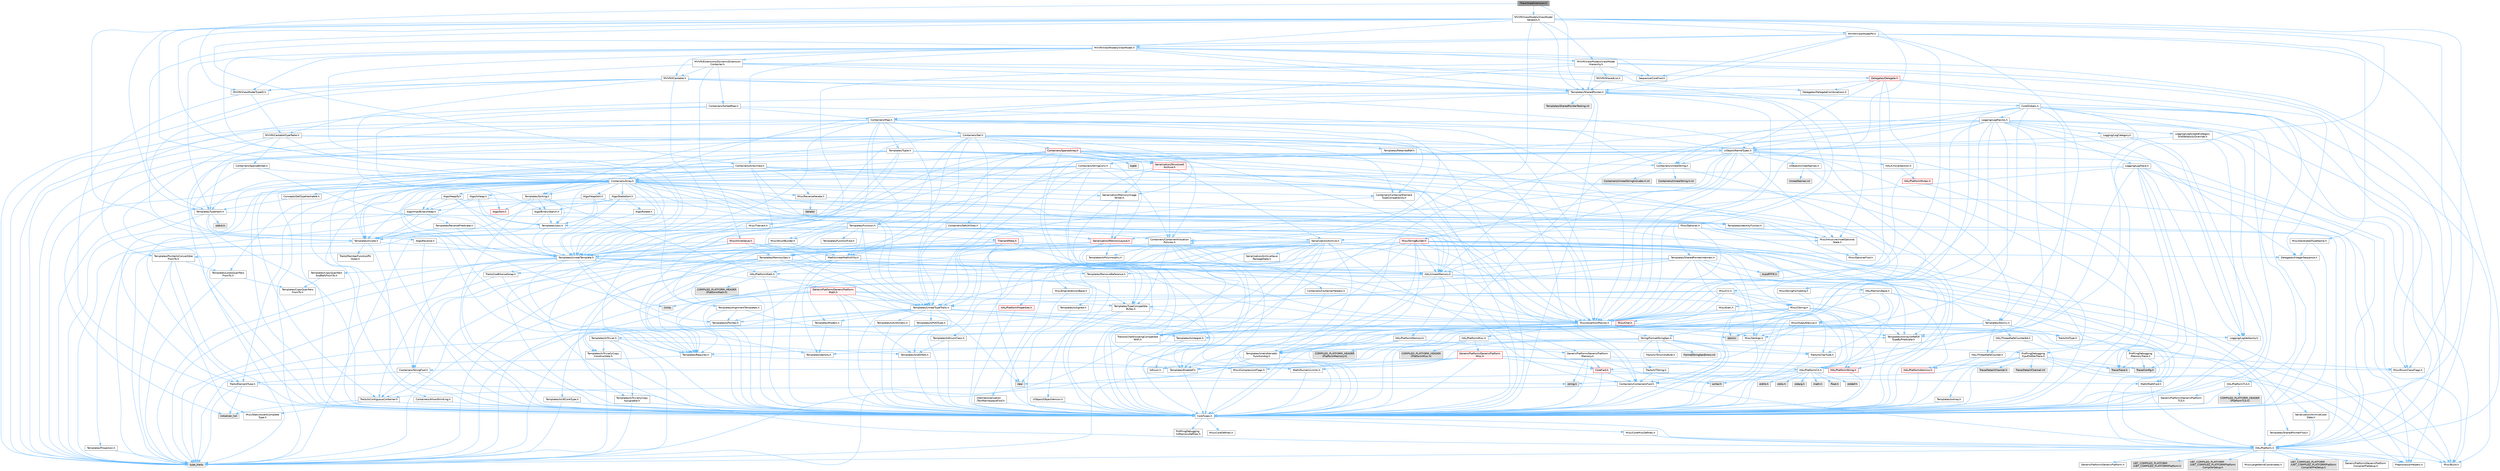 digraph "ITrackAreaExtension.h"
{
 // INTERACTIVE_SVG=YES
 // LATEX_PDF_SIZE
  bgcolor="transparent";
  edge [fontname=Helvetica,fontsize=10,labelfontname=Helvetica,labelfontsize=10];
  node [fontname=Helvetica,fontsize=10,shape=box,height=0.2,width=0.4];
  Node1 [id="Node000001",label="ITrackAreaExtension.h",height=0.2,width=0.4,color="gray40", fillcolor="grey60", style="filled", fontcolor="black",tooltip=" "];
  Node1 -> Node2 [id="edge1_Node000001_Node000002",color="steelblue1",style="solid",tooltip=" "];
  Node2 [id="Node000002",label="MVVM/ViewModelTypeID.h",height=0.2,width=0.4,color="grey40", fillcolor="white", style="filled",URL="$d7/d3e/ViewModelTypeID_8h.html",tooltip=" "];
  Node2 -> Node3 [id="edge2_Node000002_Node000003",color="steelblue1",style="solid",tooltip=" "];
  Node3 [id="Node000003",label="CoreTypes.h",height=0.2,width=0.4,color="grey40", fillcolor="white", style="filled",URL="$dc/dec/CoreTypes_8h.html",tooltip=" "];
  Node3 -> Node4 [id="edge3_Node000003_Node000004",color="steelblue1",style="solid",tooltip=" "];
  Node4 [id="Node000004",label="HAL/Platform.h",height=0.2,width=0.4,color="grey40", fillcolor="white", style="filled",URL="$d9/dd0/Platform_8h.html",tooltip=" "];
  Node4 -> Node5 [id="edge4_Node000004_Node000005",color="steelblue1",style="solid",tooltip=" "];
  Node5 [id="Node000005",label="Misc/Build.h",height=0.2,width=0.4,color="grey40", fillcolor="white", style="filled",URL="$d3/dbb/Build_8h.html",tooltip=" "];
  Node4 -> Node6 [id="edge5_Node000004_Node000006",color="steelblue1",style="solid",tooltip=" "];
  Node6 [id="Node000006",label="Misc/LargeWorldCoordinates.h",height=0.2,width=0.4,color="grey40", fillcolor="white", style="filled",URL="$d2/dcb/LargeWorldCoordinates_8h.html",tooltip=" "];
  Node4 -> Node7 [id="edge6_Node000004_Node000007",color="steelblue1",style="solid",tooltip=" "];
  Node7 [id="Node000007",label="type_traits",height=0.2,width=0.4,color="grey60", fillcolor="#E0E0E0", style="filled",tooltip=" "];
  Node4 -> Node8 [id="edge7_Node000004_Node000008",color="steelblue1",style="solid",tooltip=" "];
  Node8 [id="Node000008",label="PreprocessorHelpers.h",height=0.2,width=0.4,color="grey40", fillcolor="white", style="filled",URL="$db/ddb/PreprocessorHelpers_8h.html",tooltip=" "];
  Node4 -> Node9 [id="edge8_Node000004_Node000009",color="steelblue1",style="solid",tooltip=" "];
  Node9 [id="Node000009",label="UBT_COMPILED_PLATFORM\l/UBT_COMPILED_PLATFORMPlatform\lCompilerPreSetup.h",height=0.2,width=0.4,color="grey60", fillcolor="#E0E0E0", style="filled",tooltip=" "];
  Node4 -> Node10 [id="edge9_Node000004_Node000010",color="steelblue1",style="solid",tooltip=" "];
  Node10 [id="Node000010",label="GenericPlatform/GenericPlatform\lCompilerPreSetup.h",height=0.2,width=0.4,color="grey40", fillcolor="white", style="filled",URL="$d9/dc8/GenericPlatformCompilerPreSetup_8h.html",tooltip=" "];
  Node4 -> Node11 [id="edge10_Node000004_Node000011",color="steelblue1",style="solid",tooltip=" "];
  Node11 [id="Node000011",label="GenericPlatform/GenericPlatform.h",height=0.2,width=0.4,color="grey40", fillcolor="white", style="filled",URL="$d6/d84/GenericPlatform_8h.html",tooltip=" "];
  Node4 -> Node12 [id="edge11_Node000004_Node000012",color="steelblue1",style="solid",tooltip=" "];
  Node12 [id="Node000012",label="UBT_COMPILED_PLATFORM\l/UBT_COMPILED_PLATFORMPlatform.h",height=0.2,width=0.4,color="grey60", fillcolor="#E0E0E0", style="filled",tooltip=" "];
  Node4 -> Node13 [id="edge12_Node000004_Node000013",color="steelblue1",style="solid",tooltip=" "];
  Node13 [id="Node000013",label="UBT_COMPILED_PLATFORM\l/UBT_COMPILED_PLATFORMPlatform\lCompilerSetup.h",height=0.2,width=0.4,color="grey60", fillcolor="#E0E0E0", style="filled",tooltip=" "];
  Node3 -> Node14 [id="edge13_Node000003_Node000014",color="steelblue1",style="solid",tooltip=" "];
  Node14 [id="Node000014",label="ProfilingDebugging\l/UMemoryDefines.h",height=0.2,width=0.4,color="grey40", fillcolor="white", style="filled",URL="$d2/da2/UMemoryDefines_8h.html",tooltip=" "];
  Node3 -> Node15 [id="edge14_Node000003_Node000015",color="steelblue1",style="solid",tooltip=" "];
  Node15 [id="Node000015",label="Misc/CoreMiscDefines.h",height=0.2,width=0.4,color="grey40", fillcolor="white", style="filled",URL="$da/d38/CoreMiscDefines_8h.html",tooltip=" "];
  Node15 -> Node4 [id="edge15_Node000015_Node000004",color="steelblue1",style="solid",tooltip=" "];
  Node15 -> Node8 [id="edge16_Node000015_Node000008",color="steelblue1",style="solid",tooltip=" "];
  Node3 -> Node16 [id="edge17_Node000003_Node000016",color="steelblue1",style="solid",tooltip=" "];
  Node16 [id="Node000016",label="Misc/CoreDefines.h",height=0.2,width=0.4,color="grey40", fillcolor="white", style="filled",URL="$d3/dd2/CoreDefines_8h.html",tooltip=" "];
  Node2 -> Node17 [id="edge18_Node000002_Node000017",color="steelblue1",style="solid",tooltip=" "];
  Node17 [id="Node000017",label="MVVM/CastableTypeTable.h",height=0.2,width=0.4,color="grey40", fillcolor="white", style="filled",URL="$d4/dab/CastableTypeTable_8h.html",tooltip=" "];
  Node17 -> Node3 [id="edge19_Node000017_Node000003",color="steelblue1",style="solid",tooltip=" "];
  Node17 -> Node4 [id="edge20_Node000017_Node000004",color="steelblue1",style="solid",tooltip=" "];
  Node17 -> Node18 [id="edge21_Node000017_Node000018",color="steelblue1",style="solid",tooltip=" "];
  Node18 [id="Node000018",label="Templates/UnrealTemplate.h",height=0.2,width=0.4,color="grey40", fillcolor="white", style="filled",URL="$d4/d24/UnrealTemplate_8h.html",tooltip=" "];
  Node18 -> Node3 [id="edge22_Node000018_Node000003",color="steelblue1",style="solid",tooltip=" "];
  Node18 -> Node19 [id="edge23_Node000018_Node000019",color="steelblue1",style="solid",tooltip=" "];
  Node19 [id="Node000019",label="Templates/IsPointer.h",height=0.2,width=0.4,color="grey40", fillcolor="white", style="filled",URL="$d7/d05/IsPointer_8h.html",tooltip=" "];
  Node19 -> Node3 [id="edge24_Node000019_Node000003",color="steelblue1",style="solid",tooltip=" "];
  Node18 -> Node20 [id="edge25_Node000018_Node000020",color="steelblue1",style="solid",tooltip=" "];
  Node20 [id="Node000020",label="HAL/UnrealMemory.h",height=0.2,width=0.4,color="grey40", fillcolor="white", style="filled",URL="$d9/d96/UnrealMemory_8h.html",tooltip=" "];
  Node20 -> Node3 [id="edge26_Node000020_Node000003",color="steelblue1",style="solid",tooltip=" "];
  Node20 -> Node21 [id="edge27_Node000020_Node000021",color="steelblue1",style="solid",tooltip=" "];
  Node21 [id="Node000021",label="GenericPlatform/GenericPlatform\lMemory.h",height=0.2,width=0.4,color="grey40", fillcolor="white", style="filled",URL="$dd/d22/GenericPlatformMemory_8h.html",tooltip=" "];
  Node21 -> Node22 [id="edge28_Node000021_Node000022",color="steelblue1",style="solid",tooltip=" "];
  Node22 [id="Node000022",label="CoreFwd.h",height=0.2,width=0.4,color="red", fillcolor="#FFF0F0", style="filled",URL="$d1/d1e/CoreFwd_8h.html",tooltip=" "];
  Node22 -> Node3 [id="edge29_Node000022_Node000003",color="steelblue1",style="solid",tooltip=" "];
  Node22 -> Node23 [id="edge30_Node000022_Node000023",color="steelblue1",style="solid",tooltip=" "];
  Node23 [id="Node000023",label="Containers/ContainersFwd.h",height=0.2,width=0.4,color="grey40", fillcolor="white", style="filled",URL="$d4/d0a/ContainersFwd_8h.html",tooltip=" "];
  Node23 -> Node4 [id="edge31_Node000023_Node000004",color="steelblue1",style="solid",tooltip=" "];
  Node23 -> Node3 [id="edge32_Node000023_Node000003",color="steelblue1",style="solid",tooltip=" "];
  Node23 -> Node24 [id="edge33_Node000023_Node000024",color="steelblue1",style="solid",tooltip=" "];
  Node24 [id="Node000024",label="Traits/IsContiguousContainer.h",height=0.2,width=0.4,color="grey40", fillcolor="white", style="filled",URL="$d5/d3c/IsContiguousContainer_8h.html",tooltip=" "];
  Node24 -> Node3 [id="edge34_Node000024_Node000003",color="steelblue1",style="solid",tooltip=" "];
  Node24 -> Node25 [id="edge35_Node000024_Node000025",color="steelblue1",style="solid",tooltip=" "];
  Node25 [id="Node000025",label="Misc/StaticAssertComplete\lType.h",height=0.2,width=0.4,color="grey40", fillcolor="white", style="filled",URL="$d5/d4e/StaticAssertCompleteType_8h.html",tooltip=" "];
  Node24 -> Node26 [id="edge36_Node000024_Node000026",color="steelblue1",style="solid",tooltip=" "];
  Node26 [id="Node000026",label="initializer_list",height=0.2,width=0.4,color="grey60", fillcolor="#E0E0E0", style="filled",tooltip=" "];
  Node22 -> Node27 [id="edge37_Node000022_Node000027",color="steelblue1",style="solid",tooltip=" "];
  Node27 [id="Node000027",label="Math/MathFwd.h",height=0.2,width=0.4,color="grey40", fillcolor="white", style="filled",URL="$d2/d10/MathFwd_8h.html",tooltip=" "];
  Node27 -> Node4 [id="edge38_Node000027_Node000004",color="steelblue1",style="solid",tooltip=" "];
  Node21 -> Node3 [id="edge39_Node000021_Node000003",color="steelblue1",style="solid",tooltip=" "];
  Node21 -> Node29 [id="edge40_Node000021_Node000029",color="steelblue1",style="solid",tooltip=" "];
  Node29 [id="Node000029",label="HAL/PlatformString.h",height=0.2,width=0.4,color="red", fillcolor="#FFF0F0", style="filled",URL="$db/db5/PlatformString_8h.html",tooltip=" "];
  Node29 -> Node3 [id="edge41_Node000029_Node000003",color="steelblue1",style="solid",tooltip=" "];
  Node21 -> Node31 [id="edge42_Node000021_Node000031",color="steelblue1",style="solid",tooltip=" "];
  Node31 [id="Node000031",label="string.h",height=0.2,width=0.4,color="grey60", fillcolor="#E0E0E0", style="filled",tooltip=" "];
  Node21 -> Node32 [id="edge43_Node000021_Node000032",color="steelblue1",style="solid",tooltip=" "];
  Node32 [id="Node000032",label="wchar.h",height=0.2,width=0.4,color="grey60", fillcolor="#E0E0E0", style="filled",tooltip=" "];
  Node20 -> Node33 [id="edge44_Node000020_Node000033",color="steelblue1",style="solid",tooltip=" "];
  Node33 [id="Node000033",label="HAL/MemoryBase.h",height=0.2,width=0.4,color="grey40", fillcolor="white", style="filled",URL="$d6/d9f/MemoryBase_8h.html",tooltip=" "];
  Node33 -> Node3 [id="edge45_Node000033_Node000003",color="steelblue1",style="solid",tooltip=" "];
  Node33 -> Node34 [id="edge46_Node000033_Node000034",color="steelblue1",style="solid",tooltip=" "];
  Node34 [id="Node000034",label="HAL/PlatformAtomics.h",height=0.2,width=0.4,color="red", fillcolor="#FFF0F0", style="filled",URL="$d3/d36/PlatformAtomics_8h.html",tooltip=" "];
  Node34 -> Node3 [id="edge47_Node000034_Node000003",color="steelblue1",style="solid",tooltip=" "];
  Node33 -> Node37 [id="edge48_Node000033_Node000037",color="steelblue1",style="solid",tooltip=" "];
  Node37 [id="Node000037",label="HAL/PlatformCrt.h",height=0.2,width=0.4,color="grey40", fillcolor="white", style="filled",URL="$d8/d75/PlatformCrt_8h.html",tooltip=" "];
  Node37 -> Node38 [id="edge49_Node000037_Node000038",color="steelblue1",style="solid",tooltip=" "];
  Node38 [id="Node000038",label="new",height=0.2,width=0.4,color="grey60", fillcolor="#E0E0E0", style="filled",tooltip=" "];
  Node37 -> Node32 [id="edge50_Node000037_Node000032",color="steelblue1",style="solid",tooltip=" "];
  Node37 -> Node39 [id="edge51_Node000037_Node000039",color="steelblue1",style="solid",tooltip=" "];
  Node39 [id="Node000039",label="stddef.h",height=0.2,width=0.4,color="grey60", fillcolor="#E0E0E0", style="filled",tooltip=" "];
  Node37 -> Node40 [id="edge52_Node000037_Node000040",color="steelblue1",style="solid",tooltip=" "];
  Node40 [id="Node000040",label="stdlib.h",height=0.2,width=0.4,color="grey60", fillcolor="#E0E0E0", style="filled",tooltip=" "];
  Node37 -> Node41 [id="edge53_Node000037_Node000041",color="steelblue1",style="solid",tooltip=" "];
  Node41 [id="Node000041",label="stdio.h",height=0.2,width=0.4,color="grey60", fillcolor="#E0E0E0", style="filled",tooltip=" "];
  Node37 -> Node42 [id="edge54_Node000037_Node000042",color="steelblue1",style="solid",tooltip=" "];
  Node42 [id="Node000042",label="stdarg.h",height=0.2,width=0.4,color="grey60", fillcolor="#E0E0E0", style="filled",tooltip=" "];
  Node37 -> Node43 [id="edge55_Node000037_Node000043",color="steelblue1",style="solid",tooltip=" "];
  Node43 [id="Node000043",label="math.h",height=0.2,width=0.4,color="grey60", fillcolor="#E0E0E0", style="filled",tooltip=" "];
  Node37 -> Node44 [id="edge56_Node000037_Node000044",color="steelblue1",style="solid",tooltip=" "];
  Node44 [id="Node000044",label="float.h",height=0.2,width=0.4,color="grey60", fillcolor="#E0E0E0", style="filled",tooltip=" "];
  Node37 -> Node31 [id="edge57_Node000037_Node000031",color="steelblue1",style="solid",tooltip=" "];
  Node33 -> Node45 [id="edge58_Node000033_Node000045",color="steelblue1",style="solid",tooltip=" "];
  Node45 [id="Node000045",label="Misc/Exec.h",height=0.2,width=0.4,color="grey40", fillcolor="white", style="filled",URL="$de/ddb/Exec_8h.html",tooltip=" "];
  Node45 -> Node3 [id="edge59_Node000045_Node000003",color="steelblue1",style="solid",tooltip=" "];
  Node45 -> Node46 [id="edge60_Node000045_Node000046",color="steelblue1",style="solid",tooltip=" "];
  Node46 [id="Node000046",label="Misc/AssertionMacros.h",height=0.2,width=0.4,color="grey40", fillcolor="white", style="filled",URL="$d0/dfa/AssertionMacros_8h.html",tooltip=" "];
  Node46 -> Node3 [id="edge61_Node000046_Node000003",color="steelblue1",style="solid",tooltip=" "];
  Node46 -> Node4 [id="edge62_Node000046_Node000004",color="steelblue1",style="solid",tooltip=" "];
  Node46 -> Node47 [id="edge63_Node000046_Node000047",color="steelblue1",style="solid",tooltip=" "];
  Node47 [id="Node000047",label="HAL/PlatformMisc.h",height=0.2,width=0.4,color="grey40", fillcolor="white", style="filled",URL="$d0/df5/PlatformMisc_8h.html",tooltip=" "];
  Node47 -> Node3 [id="edge64_Node000047_Node000003",color="steelblue1",style="solid",tooltip=" "];
  Node47 -> Node48 [id="edge65_Node000047_Node000048",color="steelblue1",style="solid",tooltip=" "];
  Node48 [id="Node000048",label="GenericPlatform/GenericPlatform\lMisc.h",height=0.2,width=0.4,color="red", fillcolor="#FFF0F0", style="filled",URL="$db/d9a/GenericPlatformMisc_8h.html",tooltip=" "];
  Node48 -> Node49 [id="edge66_Node000048_Node000049",color="steelblue1",style="solid",tooltip=" "];
  Node49 [id="Node000049",label="Containers/StringFwd.h",height=0.2,width=0.4,color="grey40", fillcolor="white", style="filled",URL="$df/d37/StringFwd_8h.html",tooltip=" "];
  Node49 -> Node3 [id="edge67_Node000049_Node000003",color="steelblue1",style="solid",tooltip=" "];
  Node49 -> Node50 [id="edge68_Node000049_Node000050",color="steelblue1",style="solid",tooltip=" "];
  Node50 [id="Node000050",label="Traits/ElementType.h",height=0.2,width=0.4,color="grey40", fillcolor="white", style="filled",URL="$d5/d4f/ElementType_8h.html",tooltip=" "];
  Node50 -> Node4 [id="edge69_Node000050_Node000004",color="steelblue1",style="solid",tooltip=" "];
  Node50 -> Node26 [id="edge70_Node000050_Node000026",color="steelblue1",style="solid",tooltip=" "];
  Node50 -> Node7 [id="edge71_Node000050_Node000007",color="steelblue1",style="solid",tooltip=" "];
  Node49 -> Node24 [id="edge72_Node000049_Node000024",color="steelblue1",style="solid",tooltip=" "];
  Node48 -> Node22 [id="edge73_Node000048_Node000022",color="steelblue1",style="solid",tooltip=" "];
  Node48 -> Node3 [id="edge74_Node000048_Node000003",color="steelblue1",style="solid",tooltip=" "];
  Node48 -> Node37 [id="edge75_Node000048_Node000037",color="steelblue1",style="solid",tooltip=" "];
  Node48 -> Node52 [id="edge76_Node000048_Node000052",color="steelblue1",style="solid",tooltip=" "];
  Node52 [id="Node000052",label="Math/NumericLimits.h",height=0.2,width=0.4,color="grey40", fillcolor="white", style="filled",URL="$df/d1b/NumericLimits_8h.html",tooltip=" "];
  Node52 -> Node3 [id="edge77_Node000052_Node000003",color="steelblue1",style="solid",tooltip=" "];
  Node48 -> Node53 [id="edge78_Node000048_Node000053",color="steelblue1",style="solid",tooltip=" "];
  Node53 [id="Node000053",label="Misc/CompressionFlags.h",height=0.2,width=0.4,color="grey40", fillcolor="white", style="filled",URL="$d9/d76/CompressionFlags_8h.html",tooltip=" "];
  Node48 -> Node54 [id="edge79_Node000048_Node000054",color="steelblue1",style="solid",tooltip=" "];
  Node54 [id="Node000054",label="Misc/EnumClassFlags.h",height=0.2,width=0.4,color="grey40", fillcolor="white", style="filled",URL="$d8/de7/EnumClassFlags_8h.html",tooltip=" "];
  Node47 -> Node57 [id="edge80_Node000047_Node000057",color="steelblue1",style="solid",tooltip=" "];
  Node57 [id="Node000057",label="COMPILED_PLATFORM_HEADER\l(PlatformMisc.h)",height=0.2,width=0.4,color="grey60", fillcolor="#E0E0E0", style="filled",tooltip=" "];
  Node47 -> Node58 [id="edge81_Node000047_Node000058",color="steelblue1",style="solid",tooltip=" "];
  Node58 [id="Node000058",label="ProfilingDebugging\l/CpuProfilerTrace.h",height=0.2,width=0.4,color="grey40", fillcolor="white", style="filled",URL="$da/dcb/CpuProfilerTrace_8h.html",tooltip=" "];
  Node58 -> Node3 [id="edge82_Node000058_Node000003",color="steelblue1",style="solid",tooltip=" "];
  Node58 -> Node23 [id="edge83_Node000058_Node000023",color="steelblue1",style="solid",tooltip=" "];
  Node58 -> Node34 [id="edge84_Node000058_Node000034",color="steelblue1",style="solid",tooltip=" "];
  Node58 -> Node8 [id="edge85_Node000058_Node000008",color="steelblue1",style="solid",tooltip=" "];
  Node58 -> Node5 [id="edge86_Node000058_Node000005",color="steelblue1",style="solid",tooltip=" "];
  Node58 -> Node59 [id="edge87_Node000058_Node000059",color="steelblue1",style="solid",tooltip=" "];
  Node59 [id="Node000059",label="Trace/Config.h",height=0.2,width=0.4,color="grey60", fillcolor="#E0E0E0", style="filled",tooltip=" "];
  Node58 -> Node60 [id="edge88_Node000058_Node000060",color="steelblue1",style="solid",tooltip=" "];
  Node60 [id="Node000060",label="Trace/Detail/Channel.h",height=0.2,width=0.4,color="grey60", fillcolor="#E0E0E0", style="filled",tooltip=" "];
  Node58 -> Node61 [id="edge89_Node000058_Node000061",color="steelblue1",style="solid",tooltip=" "];
  Node61 [id="Node000061",label="Trace/Detail/Channel.inl",height=0.2,width=0.4,color="grey60", fillcolor="#E0E0E0", style="filled",tooltip=" "];
  Node58 -> Node62 [id="edge90_Node000058_Node000062",color="steelblue1",style="solid",tooltip=" "];
  Node62 [id="Node000062",label="Trace/Trace.h",height=0.2,width=0.4,color="grey60", fillcolor="#E0E0E0", style="filled",tooltip=" "];
  Node46 -> Node8 [id="edge91_Node000046_Node000008",color="steelblue1",style="solid",tooltip=" "];
  Node46 -> Node63 [id="edge92_Node000046_Node000063",color="steelblue1",style="solid",tooltip=" "];
  Node63 [id="Node000063",label="Templates/EnableIf.h",height=0.2,width=0.4,color="grey40", fillcolor="white", style="filled",URL="$d7/d60/EnableIf_8h.html",tooltip=" "];
  Node63 -> Node3 [id="edge93_Node000063_Node000003",color="steelblue1",style="solid",tooltip=" "];
  Node46 -> Node64 [id="edge94_Node000046_Node000064",color="steelblue1",style="solid",tooltip=" "];
  Node64 [id="Node000064",label="Templates/IsArrayOrRefOf\lTypeByPredicate.h",height=0.2,width=0.4,color="grey40", fillcolor="white", style="filled",URL="$d6/da1/IsArrayOrRefOfTypeByPredicate_8h.html",tooltip=" "];
  Node64 -> Node3 [id="edge95_Node000064_Node000003",color="steelblue1",style="solid",tooltip=" "];
  Node46 -> Node65 [id="edge96_Node000046_Node000065",color="steelblue1",style="solid",tooltip=" "];
  Node65 [id="Node000065",label="Templates/IsValidVariadic\lFunctionArg.h",height=0.2,width=0.4,color="grey40", fillcolor="white", style="filled",URL="$d0/dc8/IsValidVariadicFunctionArg_8h.html",tooltip=" "];
  Node65 -> Node3 [id="edge97_Node000065_Node000003",color="steelblue1",style="solid",tooltip=" "];
  Node65 -> Node66 [id="edge98_Node000065_Node000066",color="steelblue1",style="solid",tooltip=" "];
  Node66 [id="Node000066",label="IsEnum.h",height=0.2,width=0.4,color="grey40", fillcolor="white", style="filled",URL="$d4/de5/IsEnum_8h.html",tooltip=" "];
  Node65 -> Node7 [id="edge99_Node000065_Node000007",color="steelblue1",style="solid",tooltip=" "];
  Node46 -> Node67 [id="edge100_Node000046_Node000067",color="steelblue1",style="solid",tooltip=" "];
  Node67 [id="Node000067",label="Traits/IsCharEncodingCompatible\lWith.h",height=0.2,width=0.4,color="grey40", fillcolor="white", style="filled",URL="$df/dd1/IsCharEncodingCompatibleWith_8h.html",tooltip=" "];
  Node67 -> Node7 [id="edge101_Node000067_Node000007",color="steelblue1",style="solid",tooltip=" "];
  Node67 -> Node68 [id="edge102_Node000067_Node000068",color="steelblue1",style="solid",tooltip=" "];
  Node68 [id="Node000068",label="Traits/IsCharType.h",height=0.2,width=0.4,color="grey40", fillcolor="white", style="filled",URL="$db/d51/IsCharType_8h.html",tooltip=" "];
  Node68 -> Node3 [id="edge103_Node000068_Node000003",color="steelblue1",style="solid",tooltip=" "];
  Node46 -> Node69 [id="edge104_Node000046_Node000069",color="steelblue1",style="solid",tooltip=" "];
  Node69 [id="Node000069",label="Misc/VarArgs.h",height=0.2,width=0.4,color="grey40", fillcolor="white", style="filled",URL="$d5/d6f/VarArgs_8h.html",tooltip=" "];
  Node69 -> Node3 [id="edge105_Node000069_Node000003",color="steelblue1",style="solid",tooltip=" "];
  Node46 -> Node70 [id="edge106_Node000046_Node000070",color="steelblue1",style="solid",tooltip=" "];
  Node70 [id="Node000070",label="String/FormatStringSan.h",height=0.2,width=0.4,color="grey40", fillcolor="white", style="filled",URL="$d3/d8b/FormatStringSan_8h.html",tooltip=" "];
  Node70 -> Node7 [id="edge107_Node000070_Node000007",color="steelblue1",style="solid",tooltip=" "];
  Node70 -> Node3 [id="edge108_Node000070_Node000003",color="steelblue1",style="solid",tooltip=" "];
  Node70 -> Node71 [id="edge109_Node000070_Node000071",color="steelblue1",style="solid",tooltip=" "];
  Node71 [id="Node000071",label="Templates/Requires.h",height=0.2,width=0.4,color="grey40", fillcolor="white", style="filled",URL="$dc/d96/Requires_8h.html",tooltip=" "];
  Node71 -> Node63 [id="edge110_Node000071_Node000063",color="steelblue1",style="solid",tooltip=" "];
  Node71 -> Node7 [id="edge111_Node000071_Node000007",color="steelblue1",style="solid",tooltip=" "];
  Node70 -> Node72 [id="edge112_Node000070_Node000072",color="steelblue1",style="solid",tooltip=" "];
  Node72 [id="Node000072",label="Templates/Identity.h",height=0.2,width=0.4,color="grey40", fillcolor="white", style="filled",URL="$d0/dd5/Identity_8h.html",tooltip=" "];
  Node70 -> Node65 [id="edge113_Node000070_Node000065",color="steelblue1",style="solid",tooltip=" "];
  Node70 -> Node68 [id="edge114_Node000070_Node000068",color="steelblue1",style="solid",tooltip=" "];
  Node70 -> Node73 [id="edge115_Node000070_Node000073",color="steelblue1",style="solid",tooltip=" "];
  Node73 [id="Node000073",label="Traits/IsTEnumAsByte.h",height=0.2,width=0.4,color="grey40", fillcolor="white", style="filled",URL="$d1/de6/IsTEnumAsByte_8h.html",tooltip=" "];
  Node70 -> Node74 [id="edge116_Node000070_Node000074",color="steelblue1",style="solid",tooltip=" "];
  Node74 [id="Node000074",label="Traits/IsTString.h",height=0.2,width=0.4,color="grey40", fillcolor="white", style="filled",URL="$d0/df8/IsTString_8h.html",tooltip=" "];
  Node74 -> Node23 [id="edge117_Node000074_Node000023",color="steelblue1",style="solid",tooltip=" "];
  Node70 -> Node23 [id="edge118_Node000070_Node000023",color="steelblue1",style="solid",tooltip=" "];
  Node70 -> Node75 [id="edge119_Node000070_Node000075",color="steelblue1",style="solid",tooltip=" "];
  Node75 [id="Node000075",label="FormatStringSanErrors.inl",height=0.2,width=0.4,color="grey60", fillcolor="#E0E0E0", style="filled",tooltip=" "];
  Node46 -> Node76 [id="edge120_Node000046_Node000076",color="steelblue1",style="solid",tooltip=" "];
  Node76 [id="Node000076",label="atomic",height=0.2,width=0.4,color="grey60", fillcolor="#E0E0E0", style="filled",tooltip=" "];
  Node33 -> Node77 [id="edge121_Node000033_Node000077",color="steelblue1",style="solid",tooltip=" "];
  Node77 [id="Node000077",label="Misc/OutputDevice.h",height=0.2,width=0.4,color="grey40", fillcolor="white", style="filled",URL="$d7/d32/OutputDevice_8h.html",tooltip=" "];
  Node77 -> Node22 [id="edge122_Node000077_Node000022",color="steelblue1",style="solid",tooltip=" "];
  Node77 -> Node3 [id="edge123_Node000077_Node000003",color="steelblue1",style="solid",tooltip=" "];
  Node77 -> Node78 [id="edge124_Node000077_Node000078",color="steelblue1",style="solid",tooltip=" "];
  Node78 [id="Node000078",label="Logging/LogVerbosity.h",height=0.2,width=0.4,color="grey40", fillcolor="white", style="filled",URL="$d2/d8f/LogVerbosity_8h.html",tooltip=" "];
  Node78 -> Node3 [id="edge125_Node000078_Node000003",color="steelblue1",style="solid",tooltip=" "];
  Node77 -> Node69 [id="edge126_Node000077_Node000069",color="steelblue1",style="solid",tooltip=" "];
  Node77 -> Node64 [id="edge127_Node000077_Node000064",color="steelblue1",style="solid",tooltip=" "];
  Node77 -> Node65 [id="edge128_Node000077_Node000065",color="steelblue1",style="solid",tooltip=" "];
  Node77 -> Node67 [id="edge129_Node000077_Node000067",color="steelblue1",style="solid",tooltip=" "];
  Node33 -> Node79 [id="edge130_Node000033_Node000079",color="steelblue1",style="solid",tooltip=" "];
  Node79 [id="Node000079",label="Templates/Atomic.h",height=0.2,width=0.4,color="grey40", fillcolor="white", style="filled",URL="$d3/d91/Atomic_8h.html",tooltip=" "];
  Node79 -> Node80 [id="edge131_Node000079_Node000080",color="steelblue1",style="solid",tooltip=" "];
  Node80 [id="Node000080",label="HAL/ThreadSafeCounter.h",height=0.2,width=0.4,color="grey40", fillcolor="white", style="filled",URL="$dc/dc9/ThreadSafeCounter_8h.html",tooltip=" "];
  Node80 -> Node3 [id="edge132_Node000080_Node000003",color="steelblue1",style="solid",tooltip=" "];
  Node80 -> Node34 [id="edge133_Node000080_Node000034",color="steelblue1",style="solid",tooltip=" "];
  Node79 -> Node81 [id="edge134_Node000079_Node000081",color="steelblue1",style="solid",tooltip=" "];
  Node81 [id="Node000081",label="HAL/ThreadSafeCounter64.h",height=0.2,width=0.4,color="grey40", fillcolor="white", style="filled",URL="$d0/d12/ThreadSafeCounter64_8h.html",tooltip=" "];
  Node81 -> Node3 [id="edge135_Node000081_Node000003",color="steelblue1",style="solid",tooltip=" "];
  Node81 -> Node80 [id="edge136_Node000081_Node000080",color="steelblue1",style="solid",tooltip=" "];
  Node79 -> Node82 [id="edge137_Node000079_Node000082",color="steelblue1",style="solid",tooltip=" "];
  Node82 [id="Node000082",label="Templates/IsIntegral.h",height=0.2,width=0.4,color="grey40", fillcolor="white", style="filled",URL="$da/d64/IsIntegral_8h.html",tooltip=" "];
  Node82 -> Node3 [id="edge138_Node000082_Node000003",color="steelblue1",style="solid",tooltip=" "];
  Node79 -> Node83 [id="edge139_Node000079_Node000083",color="steelblue1",style="solid",tooltip=" "];
  Node83 [id="Node000083",label="Templates/IsTrivial.h",height=0.2,width=0.4,color="grey40", fillcolor="white", style="filled",URL="$da/d4c/IsTrivial_8h.html",tooltip=" "];
  Node83 -> Node84 [id="edge140_Node000083_Node000084",color="steelblue1",style="solid",tooltip=" "];
  Node84 [id="Node000084",label="Templates/AndOrNot.h",height=0.2,width=0.4,color="grey40", fillcolor="white", style="filled",URL="$db/d0a/AndOrNot_8h.html",tooltip=" "];
  Node84 -> Node3 [id="edge141_Node000084_Node000003",color="steelblue1",style="solid",tooltip=" "];
  Node83 -> Node85 [id="edge142_Node000083_Node000085",color="steelblue1",style="solid",tooltip=" "];
  Node85 [id="Node000085",label="Templates/IsTriviallyCopy\lConstructible.h",height=0.2,width=0.4,color="grey40", fillcolor="white", style="filled",URL="$d3/d78/IsTriviallyCopyConstructible_8h.html",tooltip=" "];
  Node85 -> Node3 [id="edge143_Node000085_Node000003",color="steelblue1",style="solid",tooltip=" "];
  Node85 -> Node7 [id="edge144_Node000085_Node000007",color="steelblue1",style="solid",tooltip=" "];
  Node83 -> Node86 [id="edge145_Node000083_Node000086",color="steelblue1",style="solid",tooltip=" "];
  Node86 [id="Node000086",label="Templates/IsTriviallyCopy\lAssignable.h",height=0.2,width=0.4,color="grey40", fillcolor="white", style="filled",URL="$d2/df2/IsTriviallyCopyAssignable_8h.html",tooltip=" "];
  Node86 -> Node3 [id="edge146_Node000086_Node000003",color="steelblue1",style="solid",tooltip=" "];
  Node86 -> Node7 [id="edge147_Node000086_Node000007",color="steelblue1",style="solid",tooltip=" "];
  Node83 -> Node7 [id="edge148_Node000083_Node000007",color="steelblue1",style="solid",tooltip=" "];
  Node79 -> Node87 [id="edge149_Node000079_Node000087",color="steelblue1",style="solid",tooltip=" "];
  Node87 [id="Node000087",label="Traits/IntType.h",height=0.2,width=0.4,color="grey40", fillcolor="white", style="filled",URL="$d7/deb/IntType_8h.html",tooltip=" "];
  Node87 -> Node4 [id="edge150_Node000087_Node000004",color="steelblue1",style="solid",tooltip=" "];
  Node79 -> Node76 [id="edge151_Node000079_Node000076",color="steelblue1",style="solid",tooltip=" "];
  Node20 -> Node88 [id="edge152_Node000020_Node000088",color="steelblue1",style="solid",tooltip=" "];
  Node88 [id="Node000088",label="HAL/PlatformMemory.h",height=0.2,width=0.4,color="grey40", fillcolor="white", style="filled",URL="$de/d68/PlatformMemory_8h.html",tooltip=" "];
  Node88 -> Node3 [id="edge153_Node000088_Node000003",color="steelblue1",style="solid",tooltip=" "];
  Node88 -> Node21 [id="edge154_Node000088_Node000021",color="steelblue1",style="solid",tooltip=" "];
  Node88 -> Node89 [id="edge155_Node000088_Node000089",color="steelblue1",style="solid",tooltip=" "];
  Node89 [id="Node000089",label="COMPILED_PLATFORM_HEADER\l(PlatformMemory.h)",height=0.2,width=0.4,color="grey60", fillcolor="#E0E0E0", style="filled",tooltip=" "];
  Node20 -> Node90 [id="edge156_Node000020_Node000090",color="steelblue1",style="solid",tooltip=" "];
  Node90 [id="Node000090",label="ProfilingDebugging\l/MemoryTrace.h",height=0.2,width=0.4,color="grey40", fillcolor="white", style="filled",URL="$da/dd7/MemoryTrace_8h.html",tooltip=" "];
  Node90 -> Node4 [id="edge157_Node000090_Node000004",color="steelblue1",style="solid",tooltip=" "];
  Node90 -> Node54 [id="edge158_Node000090_Node000054",color="steelblue1",style="solid",tooltip=" "];
  Node90 -> Node59 [id="edge159_Node000090_Node000059",color="steelblue1",style="solid",tooltip=" "];
  Node90 -> Node62 [id="edge160_Node000090_Node000062",color="steelblue1",style="solid",tooltip=" "];
  Node20 -> Node19 [id="edge161_Node000020_Node000019",color="steelblue1",style="solid",tooltip=" "];
  Node18 -> Node91 [id="edge162_Node000018_Node000091",color="steelblue1",style="solid",tooltip=" "];
  Node91 [id="Node000091",label="Templates/CopyQualifiers\lAndRefsFromTo.h",height=0.2,width=0.4,color="grey40", fillcolor="white", style="filled",URL="$d3/db3/CopyQualifiersAndRefsFromTo_8h.html",tooltip=" "];
  Node91 -> Node92 [id="edge163_Node000091_Node000092",color="steelblue1",style="solid",tooltip=" "];
  Node92 [id="Node000092",label="Templates/CopyQualifiers\lFromTo.h",height=0.2,width=0.4,color="grey40", fillcolor="white", style="filled",URL="$d5/db4/CopyQualifiersFromTo_8h.html",tooltip=" "];
  Node18 -> Node93 [id="edge164_Node000018_Node000093",color="steelblue1",style="solid",tooltip=" "];
  Node93 [id="Node000093",label="Templates/UnrealTypeTraits.h",height=0.2,width=0.4,color="grey40", fillcolor="white", style="filled",URL="$d2/d2d/UnrealTypeTraits_8h.html",tooltip=" "];
  Node93 -> Node3 [id="edge165_Node000093_Node000003",color="steelblue1",style="solid",tooltip=" "];
  Node93 -> Node19 [id="edge166_Node000093_Node000019",color="steelblue1",style="solid",tooltip=" "];
  Node93 -> Node46 [id="edge167_Node000093_Node000046",color="steelblue1",style="solid",tooltip=" "];
  Node93 -> Node84 [id="edge168_Node000093_Node000084",color="steelblue1",style="solid",tooltip=" "];
  Node93 -> Node63 [id="edge169_Node000093_Node000063",color="steelblue1",style="solid",tooltip=" "];
  Node93 -> Node94 [id="edge170_Node000093_Node000094",color="steelblue1",style="solid",tooltip=" "];
  Node94 [id="Node000094",label="Templates/IsArithmetic.h",height=0.2,width=0.4,color="grey40", fillcolor="white", style="filled",URL="$d2/d5d/IsArithmetic_8h.html",tooltip=" "];
  Node94 -> Node3 [id="edge171_Node000094_Node000003",color="steelblue1",style="solid",tooltip=" "];
  Node93 -> Node66 [id="edge172_Node000093_Node000066",color="steelblue1",style="solid",tooltip=" "];
  Node93 -> Node95 [id="edge173_Node000093_Node000095",color="steelblue1",style="solid",tooltip=" "];
  Node95 [id="Node000095",label="Templates/Models.h",height=0.2,width=0.4,color="grey40", fillcolor="white", style="filled",URL="$d3/d0c/Models_8h.html",tooltip=" "];
  Node95 -> Node72 [id="edge174_Node000095_Node000072",color="steelblue1",style="solid",tooltip=" "];
  Node93 -> Node96 [id="edge175_Node000093_Node000096",color="steelblue1",style="solid",tooltip=" "];
  Node96 [id="Node000096",label="Templates/IsPODType.h",height=0.2,width=0.4,color="grey40", fillcolor="white", style="filled",URL="$d7/db1/IsPODType_8h.html",tooltip=" "];
  Node96 -> Node3 [id="edge176_Node000096_Node000003",color="steelblue1",style="solid",tooltip=" "];
  Node93 -> Node97 [id="edge177_Node000093_Node000097",color="steelblue1",style="solid",tooltip=" "];
  Node97 [id="Node000097",label="Templates/IsUECoreType.h",height=0.2,width=0.4,color="grey40", fillcolor="white", style="filled",URL="$d1/db8/IsUECoreType_8h.html",tooltip=" "];
  Node97 -> Node3 [id="edge178_Node000097_Node000003",color="steelblue1",style="solid",tooltip=" "];
  Node97 -> Node7 [id="edge179_Node000097_Node000007",color="steelblue1",style="solid",tooltip=" "];
  Node93 -> Node85 [id="edge180_Node000093_Node000085",color="steelblue1",style="solid",tooltip=" "];
  Node18 -> Node98 [id="edge181_Node000018_Node000098",color="steelblue1",style="solid",tooltip=" "];
  Node98 [id="Node000098",label="Templates/RemoveReference.h",height=0.2,width=0.4,color="grey40", fillcolor="white", style="filled",URL="$da/dbe/RemoveReference_8h.html",tooltip=" "];
  Node98 -> Node3 [id="edge182_Node000098_Node000003",color="steelblue1",style="solid",tooltip=" "];
  Node18 -> Node71 [id="edge183_Node000018_Node000071",color="steelblue1",style="solid",tooltip=" "];
  Node18 -> Node99 [id="edge184_Node000018_Node000099",color="steelblue1",style="solid",tooltip=" "];
  Node99 [id="Node000099",label="Templates/TypeCompatible\lBytes.h",height=0.2,width=0.4,color="grey40", fillcolor="white", style="filled",URL="$df/d0a/TypeCompatibleBytes_8h.html",tooltip=" "];
  Node99 -> Node3 [id="edge185_Node000099_Node000003",color="steelblue1",style="solid",tooltip=" "];
  Node99 -> Node31 [id="edge186_Node000099_Node000031",color="steelblue1",style="solid",tooltip=" "];
  Node99 -> Node38 [id="edge187_Node000099_Node000038",color="steelblue1",style="solid",tooltip=" "];
  Node99 -> Node7 [id="edge188_Node000099_Node000007",color="steelblue1",style="solid",tooltip=" "];
  Node18 -> Node72 [id="edge189_Node000018_Node000072",color="steelblue1",style="solid",tooltip=" "];
  Node18 -> Node24 [id="edge190_Node000018_Node000024",color="steelblue1",style="solid",tooltip=" "];
  Node18 -> Node100 [id="edge191_Node000018_Node000100",color="steelblue1",style="solid",tooltip=" "];
  Node100 [id="Node000100",label="Traits/UseBitwiseSwap.h",height=0.2,width=0.4,color="grey40", fillcolor="white", style="filled",URL="$db/df3/UseBitwiseSwap_8h.html",tooltip=" "];
  Node100 -> Node3 [id="edge192_Node000100_Node000003",color="steelblue1",style="solid",tooltip=" "];
  Node100 -> Node7 [id="edge193_Node000100_Node000007",color="steelblue1",style="solid",tooltip=" "];
  Node18 -> Node7 [id="edge194_Node000018_Node000007",color="steelblue1",style="solid",tooltip=" "];
  Node17 -> Node101 [id="edge195_Node000017_Node000101",color="steelblue1",style="solid",tooltip=" "];
  Node101 [id="Node000101",label="Containers/SparseBitSet.h",height=0.2,width=0.4,color="grey40", fillcolor="white", style="filled",URL="$d5/d37/SparseBitSet_8h.html",tooltip=" "];
  Node101 -> Node3 [id="edge196_Node000101_Node000003",color="steelblue1",style="solid",tooltip=" "];
  Node101 -> Node18 [id="edge197_Node000101_Node000018",color="steelblue1",style="solid",tooltip=" "];
  Node101 -> Node102 [id="edge198_Node000101_Node000102",color="steelblue1",style="solid",tooltip=" "];
  Node102 [id="Node000102",label="Containers/Array.h",height=0.2,width=0.4,color="grey40", fillcolor="white", style="filled",URL="$df/dd0/Array_8h.html",tooltip=" "];
  Node102 -> Node3 [id="edge199_Node000102_Node000003",color="steelblue1",style="solid",tooltip=" "];
  Node102 -> Node46 [id="edge200_Node000102_Node000046",color="steelblue1",style="solid",tooltip=" "];
  Node102 -> Node103 [id="edge201_Node000102_Node000103",color="steelblue1",style="solid",tooltip=" "];
  Node103 [id="Node000103",label="Misc/IntrusiveUnsetOptional\lState.h",height=0.2,width=0.4,color="grey40", fillcolor="white", style="filled",URL="$d2/d0a/IntrusiveUnsetOptionalState_8h.html",tooltip=" "];
  Node103 -> Node104 [id="edge202_Node000103_Node000104",color="steelblue1",style="solid",tooltip=" "];
  Node104 [id="Node000104",label="Misc/OptionalFwd.h",height=0.2,width=0.4,color="grey40", fillcolor="white", style="filled",URL="$dc/d50/OptionalFwd_8h.html",tooltip=" "];
  Node102 -> Node105 [id="edge203_Node000102_Node000105",color="steelblue1",style="solid",tooltip=" "];
  Node105 [id="Node000105",label="Misc/ReverseIterate.h",height=0.2,width=0.4,color="grey40", fillcolor="white", style="filled",URL="$db/de3/ReverseIterate_8h.html",tooltip=" "];
  Node105 -> Node4 [id="edge204_Node000105_Node000004",color="steelblue1",style="solid",tooltip=" "];
  Node105 -> Node106 [id="edge205_Node000105_Node000106",color="steelblue1",style="solid",tooltip=" "];
  Node106 [id="Node000106",label="iterator",height=0.2,width=0.4,color="grey60", fillcolor="#E0E0E0", style="filled",tooltip=" "];
  Node102 -> Node20 [id="edge206_Node000102_Node000020",color="steelblue1",style="solid",tooltip=" "];
  Node102 -> Node93 [id="edge207_Node000102_Node000093",color="steelblue1",style="solid",tooltip=" "];
  Node102 -> Node18 [id="edge208_Node000102_Node000018",color="steelblue1",style="solid",tooltip=" "];
  Node102 -> Node107 [id="edge209_Node000102_Node000107",color="steelblue1",style="solid",tooltip=" "];
  Node107 [id="Node000107",label="Containers/AllowShrinking.h",height=0.2,width=0.4,color="grey40", fillcolor="white", style="filled",URL="$d7/d1a/AllowShrinking_8h.html",tooltip=" "];
  Node107 -> Node3 [id="edge210_Node000107_Node000003",color="steelblue1",style="solid",tooltip=" "];
  Node102 -> Node108 [id="edge211_Node000102_Node000108",color="steelblue1",style="solid",tooltip=" "];
  Node108 [id="Node000108",label="Containers/ContainerAllocation\lPolicies.h",height=0.2,width=0.4,color="grey40", fillcolor="white", style="filled",URL="$d7/dff/ContainerAllocationPolicies_8h.html",tooltip=" "];
  Node108 -> Node3 [id="edge212_Node000108_Node000003",color="steelblue1",style="solid",tooltip=" "];
  Node108 -> Node109 [id="edge213_Node000108_Node000109",color="steelblue1",style="solid",tooltip=" "];
  Node109 [id="Node000109",label="Containers/ContainerHelpers.h",height=0.2,width=0.4,color="grey40", fillcolor="white", style="filled",URL="$d7/d33/ContainerHelpers_8h.html",tooltip=" "];
  Node109 -> Node3 [id="edge214_Node000109_Node000003",color="steelblue1",style="solid",tooltip=" "];
  Node108 -> Node108 [id="edge215_Node000108_Node000108",color="steelblue1",style="solid",tooltip=" "];
  Node108 -> Node110 [id="edge216_Node000108_Node000110",color="steelblue1",style="solid",tooltip=" "];
  Node110 [id="Node000110",label="HAL/PlatformMath.h",height=0.2,width=0.4,color="grey40", fillcolor="white", style="filled",URL="$dc/d53/PlatformMath_8h.html",tooltip=" "];
  Node110 -> Node3 [id="edge217_Node000110_Node000003",color="steelblue1",style="solid",tooltip=" "];
  Node110 -> Node111 [id="edge218_Node000110_Node000111",color="steelblue1",style="solid",tooltip=" "];
  Node111 [id="Node000111",label="GenericPlatform/GenericPlatform\lMath.h",height=0.2,width=0.4,color="red", fillcolor="#FFF0F0", style="filled",URL="$d5/d79/GenericPlatformMath_8h.html",tooltip=" "];
  Node111 -> Node3 [id="edge219_Node000111_Node000003",color="steelblue1",style="solid",tooltip=" "];
  Node111 -> Node23 [id="edge220_Node000111_Node000023",color="steelblue1",style="solid",tooltip=" "];
  Node111 -> Node37 [id="edge221_Node000111_Node000037",color="steelblue1",style="solid",tooltip=" "];
  Node111 -> Node84 [id="edge222_Node000111_Node000084",color="steelblue1",style="solid",tooltip=" "];
  Node111 -> Node93 [id="edge223_Node000111_Node000093",color="steelblue1",style="solid",tooltip=" "];
  Node111 -> Node71 [id="edge224_Node000111_Node000071",color="steelblue1",style="solid",tooltip=" "];
  Node111 -> Node99 [id="edge225_Node000111_Node000099",color="steelblue1",style="solid",tooltip=" "];
  Node111 -> Node116 [id="edge226_Node000111_Node000116",color="steelblue1",style="solid",tooltip=" "];
  Node116 [id="Node000116",label="limits",height=0.2,width=0.4,color="grey60", fillcolor="#E0E0E0", style="filled",tooltip=" "];
  Node111 -> Node7 [id="edge227_Node000111_Node000007",color="steelblue1",style="solid",tooltip=" "];
  Node110 -> Node117 [id="edge228_Node000110_Node000117",color="steelblue1",style="solid",tooltip=" "];
  Node117 [id="Node000117",label="COMPILED_PLATFORM_HEADER\l(PlatformMath.h)",height=0.2,width=0.4,color="grey60", fillcolor="#E0E0E0", style="filled",tooltip=" "];
  Node108 -> Node20 [id="edge229_Node000108_Node000020",color="steelblue1",style="solid",tooltip=" "];
  Node108 -> Node52 [id="edge230_Node000108_Node000052",color="steelblue1",style="solid",tooltip=" "];
  Node108 -> Node46 [id="edge231_Node000108_Node000046",color="steelblue1",style="solid",tooltip=" "];
  Node108 -> Node118 [id="edge232_Node000108_Node000118",color="steelblue1",style="solid",tooltip=" "];
  Node118 [id="Node000118",label="Templates/IsPolymorphic.h",height=0.2,width=0.4,color="grey40", fillcolor="white", style="filled",URL="$dc/d20/IsPolymorphic_8h.html",tooltip=" "];
  Node108 -> Node119 [id="edge233_Node000108_Node000119",color="steelblue1",style="solid",tooltip=" "];
  Node119 [id="Node000119",label="Templates/MemoryOps.h",height=0.2,width=0.4,color="grey40", fillcolor="white", style="filled",URL="$db/dea/MemoryOps_8h.html",tooltip=" "];
  Node119 -> Node3 [id="edge234_Node000119_Node000003",color="steelblue1",style="solid",tooltip=" "];
  Node119 -> Node20 [id="edge235_Node000119_Node000020",color="steelblue1",style="solid",tooltip=" "];
  Node119 -> Node86 [id="edge236_Node000119_Node000086",color="steelblue1",style="solid",tooltip=" "];
  Node119 -> Node85 [id="edge237_Node000119_Node000085",color="steelblue1",style="solid",tooltip=" "];
  Node119 -> Node71 [id="edge238_Node000119_Node000071",color="steelblue1",style="solid",tooltip=" "];
  Node119 -> Node93 [id="edge239_Node000119_Node000093",color="steelblue1",style="solid",tooltip=" "];
  Node119 -> Node100 [id="edge240_Node000119_Node000100",color="steelblue1",style="solid",tooltip=" "];
  Node119 -> Node38 [id="edge241_Node000119_Node000038",color="steelblue1",style="solid",tooltip=" "];
  Node119 -> Node7 [id="edge242_Node000119_Node000007",color="steelblue1",style="solid",tooltip=" "];
  Node108 -> Node99 [id="edge243_Node000108_Node000099",color="steelblue1",style="solid",tooltip=" "];
  Node108 -> Node7 [id="edge244_Node000108_Node000007",color="steelblue1",style="solid",tooltip=" "];
  Node102 -> Node120 [id="edge245_Node000102_Node000120",color="steelblue1",style="solid",tooltip=" "];
  Node120 [id="Node000120",label="Containers/ContainerElement\lTypeCompatibility.h",height=0.2,width=0.4,color="grey40", fillcolor="white", style="filled",URL="$df/ddf/ContainerElementTypeCompatibility_8h.html",tooltip=" "];
  Node120 -> Node3 [id="edge246_Node000120_Node000003",color="steelblue1",style="solid",tooltip=" "];
  Node120 -> Node93 [id="edge247_Node000120_Node000093",color="steelblue1",style="solid",tooltip=" "];
  Node102 -> Node121 [id="edge248_Node000102_Node000121",color="steelblue1",style="solid",tooltip=" "];
  Node121 [id="Node000121",label="Serialization/Archive.h",height=0.2,width=0.4,color="grey40", fillcolor="white", style="filled",URL="$d7/d3b/Archive_8h.html",tooltip=" "];
  Node121 -> Node22 [id="edge249_Node000121_Node000022",color="steelblue1",style="solid",tooltip=" "];
  Node121 -> Node3 [id="edge250_Node000121_Node000003",color="steelblue1",style="solid",tooltip=" "];
  Node121 -> Node122 [id="edge251_Node000121_Node000122",color="steelblue1",style="solid",tooltip=" "];
  Node122 [id="Node000122",label="HAL/PlatformProperties.h",height=0.2,width=0.4,color="red", fillcolor="#FFF0F0", style="filled",URL="$d9/db0/PlatformProperties_8h.html",tooltip=" "];
  Node122 -> Node3 [id="edge252_Node000122_Node000003",color="steelblue1",style="solid",tooltip=" "];
  Node121 -> Node125 [id="edge253_Node000121_Node000125",color="steelblue1",style="solid",tooltip=" "];
  Node125 [id="Node000125",label="Internationalization\l/TextNamespaceFwd.h",height=0.2,width=0.4,color="grey40", fillcolor="white", style="filled",URL="$d8/d97/TextNamespaceFwd_8h.html",tooltip=" "];
  Node125 -> Node3 [id="edge254_Node000125_Node000003",color="steelblue1",style="solid",tooltip=" "];
  Node121 -> Node27 [id="edge255_Node000121_Node000027",color="steelblue1",style="solid",tooltip=" "];
  Node121 -> Node46 [id="edge256_Node000121_Node000046",color="steelblue1",style="solid",tooltip=" "];
  Node121 -> Node5 [id="edge257_Node000121_Node000005",color="steelblue1",style="solid",tooltip=" "];
  Node121 -> Node53 [id="edge258_Node000121_Node000053",color="steelblue1",style="solid",tooltip=" "];
  Node121 -> Node126 [id="edge259_Node000121_Node000126",color="steelblue1",style="solid",tooltip=" "];
  Node126 [id="Node000126",label="Misc/EngineVersionBase.h",height=0.2,width=0.4,color="grey40", fillcolor="white", style="filled",URL="$d5/d2b/EngineVersionBase_8h.html",tooltip=" "];
  Node126 -> Node3 [id="edge260_Node000126_Node000003",color="steelblue1",style="solid",tooltip=" "];
  Node121 -> Node69 [id="edge261_Node000121_Node000069",color="steelblue1",style="solid",tooltip=" "];
  Node121 -> Node127 [id="edge262_Node000121_Node000127",color="steelblue1",style="solid",tooltip=" "];
  Node127 [id="Node000127",label="Serialization/ArchiveCook\lData.h",height=0.2,width=0.4,color="grey40", fillcolor="white", style="filled",URL="$dc/db6/ArchiveCookData_8h.html",tooltip=" "];
  Node127 -> Node4 [id="edge263_Node000127_Node000004",color="steelblue1",style="solid",tooltip=" "];
  Node121 -> Node128 [id="edge264_Node000121_Node000128",color="steelblue1",style="solid",tooltip=" "];
  Node128 [id="Node000128",label="Serialization/ArchiveSave\lPackageData.h",height=0.2,width=0.4,color="grey40", fillcolor="white", style="filled",URL="$d1/d37/ArchiveSavePackageData_8h.html",tooltip=" "];
  Node121 -> Node63 [id="edge265_Node000121_Node000063",color="steelblue1",style="solid",tooltip=" "];
  Node121 -> Node64 [id="edge266_Node000121_Node000064",color="steelblue1",style="solid",tooltip=" "];
  Node121 -> Node129 [id="edge267_Node000121_Node000129",color="steelblue1",style="solid",tooltip=" "];
  Node129 [id="Node000129",label="Templates/IsEnumClass.h",height=0.2,width=0.4,color="grey40", fillcolor="white", style="filled",URL="$d7/d15/IsEnumClass_8h.html",tooltip=" "];
  Node129 -> Node3 [id="edge268_Node000129_Node000003",color="steelblue1",style="solid",tooltip=" "];
  Node129 -> Node84 [id="edge269_Node000129_Node000084",color="steelblue1",style="solid",tooltip=" "];
  Node121 -> Node115 [id="edge270_Node000121_Node000115",color="steelblue1",style="solid",tooltip=" "];
  Node115 [id="Node000115",label="Templates/IsSigned.h",height=0.2,width=0.4,color="grey40", fillcolor="white", style="filled",URL="$d8/dd8/IsSigned_8h.html",tooltip=" "];
  Node115 -> Node3 [id="edge271_Node000115_Node000003",color="steelblue1",style="solid",tooltip=" "];
  Node121 -> Node65 [id="edge272_Node000121_Node000065",color="steelblue1",style="solid",tooltip=" "];
  Node121 -> Node18 [id="edge273_Node000121_Node000018",color="steelblue1",style="solid",tooltip=" "];
  Node121 -> Node67 [id="edge274_Node000121_Node000067",color="steelblue1",style="solid",tooltip=" "];
  Node121 -> Node130 [id="edge275_Node000121_Node000130",color="steelblue1",style="solid",tooltip=" "];
  Node130 [id="Node000130",label="UObject/ObjectVersion.h",height=0.2,width=0.4,color="grey40", fillcolor="white", style="filled",URL="$da/d63/ObjectVersion_8h.html",tooltip=" "];
  Node130 -> Node3 [id="edge276_Node000130_Node000003",color="steelblue1",style="solid",tooltip=" "];
  Node102 -> Node131 [id="edge277_Node000102_Node000131",color="steelblue1",style="solid",tooltip=" "];
  Node131 [id="Node000131",label="Serialization/MemoryImage\lWriter.h",height=0.2,width=0.4,color="grey40", fillcolor="white", style="filled",URL="$d0/d08/MemoryImageWriter_8h.html",tooltip=" "];
  Node131 -> Node3 [id="edge278_Node000131_Node000003",color="steelblue1",style="solid",tooltip=" "];
  Node131 -> Node132 [id="edge279_Node000131_Node000132",color="steelblue1",style="solid",tooltip=" "];
  Node132 [id="Node000132",label="Serialization/MemoryLayout.h",height=0.2,width=0.4,color="red", fillcolor="#FFF0F0", style="filled",URL="$d7/d66/MemoryLayout_8h.html",tooltip=" "];
  Node132 -> Node49 [id="edge280_Node000132_Node000049",color="steelblue1",style="solid",tooltip=" "];
  Node132 -> Node20 [id="edge281_Node000132_Node000020",color="steelblue1",style="solid",tooltip=" "];
  Node132 -> Node63 [id="edge282_Node000132_Node000063",color="steelblue1",style="solid",tooltip=" "];
  Node132 -> Node118 [id="edge283_Node000132_Node000118",color="steelblue1",style="solid",tooltip=" "];
  Node132 -> Node95 [id="edge284_Node000132_Node000095",color="steelblue1",style="solid",tooltip=" "];
  Node132 -> Node18 [id="edge285_Node000132_Node000018",color="steelblue1",style="solid",tooltip=" "];
  Node102 -> Node145 [id="edge286_Node000102_Node000145",color="steelblue1",style="solid",tooltip=" "];
  Node145 [id="Node000145",label="Algo/Heapify.h",height=0.2,width=0.4,color="grey40", fillcolor="white", style="filled",URL="$d0/d2a/Heapify_8h.html",tooltip=" "];
  Node145 -> Node146 [id="edge287_Node000145_Node000146",color="steelblue1",style="solid",tooltip=" "];
  Node146 [id="Node000146",label="Algo/Impl/BinaryHeap.h",height=0.2,width=0.4,color="grey40", fillcolor="white", style="filled",URL="$d7/da3/Algo_2Impl_2BinaryHeap_8h.html",tooltip=" "];
  Node146 -> Node147 [id="edge288_Node000146_Node000147",color="steelblue1",style="solid",tooltip=" "];
  Node147 [id="Node000147",label="Templates/Invoke.h",height=0.2,width=0.4,color="grey40", fillcolor="white", style="filled",URL="$d7/deb/Invoke_8h.html",tooltip=" "];
  Node147 -> Node3 [id="edge289_Node000147_Node000003",color="steelblue1",style="solid",tooltip=" "];
  Node147 -> Node148 [id="edge290_Node000147_Node000148",color="steelblue1",style="solid",tooltip=" "];
  Node148 [id="Node000148",label="Traits/MemberFunctionPtr\lOuter.h",height=0.2,width=0.4,color="grey40", fillcolor="white", style="filled",URL="$db/da7/MemberFunctionPtrOuter_8h.html",tooltip=" "];
  Node147 -> Node18 [id="edge291_Node000147_Node000018",color="steelblue1",style="solid",tooltip=" "];
  Node147 -> Node7 [id="edge292_Node000147_Node000007",color="steelblue1",style="solid",tooltip=" "];
  Node146 -> Node149 [id="edge293_Node000146_Node000149",color="steelblue1",style="solid",tooltip=" "];
  Node149 [id="Node000149",label="Templates/Projection.h",height=0.2,width=0.4,color="grey40", fillcolor="white", style="filled",URL="$d7/df0/Projection_8h.html",tooltip=" "];
  Node149 -> Node7 [id="edge294_Node000149_Node000007",color="steelblue1",style="solid",tooltip=" "];
  Node146 -> Node150 [id="edge295_Node000146_Node000150",color="steelblue1",style="solid",tooltip=" "];
  Node150 [id="Node000150",label="Templates/ReversePredicate.h",height=0.2,width=0.4,color="grey40", fillcolor="white", style="filled",URL="$d8/d28/ReversePredicate_8h.html",tooltip=" "];
  Node150 -> Node147 [id="edge296_Node000150_Node000147",color="steelblue1",style="solid",tooltip=" "];
  Node150 -> Node18 [id="edge297_Node000150_Node000018",color="steelblue1",style="solid",tooltip=" "];
  Node146 -> Node7 [id="edge298_Node000146_Node000007",color="steelblue1",style="solid",tooltip=" "];
  Node145 -> Node151 [id="edge299_Node000145_Node000151",color="steelblue1",style="solid",tooltip=" "];
  Node151 [id="Node000151",label="Templates/IdentityFunctor.h",height=0.2,width=0.4,color="grey40", fillcolor="white", style="filled",URL="$d7/d2e/IdentityFunctor_8h.html",tooltip=" "];
  Node151 -> Node4 [id="edge300_Node000151_Node000004",color="steelblue1",style="solid",tooltip=" "];
  Node145 -> Node147 [id="edge301_Node000145_Node000147",color="steelblue1",style="solid",tooltip=" "];
  Node145 -> Node152 [id="edge302_Node000145_Node000152",color="steelblue1",style="solid",tooltip=" "];
  Node152 [id="Node000152",label="Templates/Less.h",height=0.2,width=0.4,color="grey40", fillcolor="white", style="filled",URL="$de/dc8/Less_8h.html",tooltip=" "];
  Node152 -> Node3 [id="edge303_Node000152_Node000003",color="steelblue1",style="solid",tooltip=" "];
  Node152 -> Node18 [id="edge304_Node000152_Node000018",color="steelblue1",style="solid",tooltip=" "];
  Node145 -> Node18 [id="edge305_Node000145_Node000018",color="steelblue1",style="solid",tooltip=" "];
  Node102 -> Node153 [id="edge306_Node000102_Node000153",color="steelblue1",style="solid",tooltip=" "];
  Node153 [id="Node000153",label="Algo/HeapSort.h",height=0.2,width=0.4,color="grey40", fillcolor="white", style="filled",URL="$d3/d92/HeapSort_8h.html",tooltip=" "];
  Node153 -> Node146 [id="edge307_Node000153_Node000146",color="steelblue1",style="solid",tooltip=" "];
  Node153 -> Node151 [id="edge308_Node000153_Node000151",color="steelblue1",style="solid",tooltip=" "];
  Node153 -> Node152 [id="edge309_Node000153_Node000152",color="steelblue1",style="solid",tooltip=" "];
  Node153 -> Node18 [id="edge310_Node000153_Node000018",color="steelblue1",style="solid",tooltip=" "];
  Node102 -> Node154 [id="edge311_Node000102_Node000154",color="steelblue1",style="solid",tooltip=" "];
  Node154 [id="Node000154",label="Algo/IsHeap.h",height=0.2,width=0.4,color="grey40", fillcolor="white", style="filled",URL="$de/d32/IsHeap_8h.html",tooltip=" "];
  Node154 -> Node146 [id="edge312_Node000154_Node000146",color="steelblue1",style="solid",tooltip=" "];
  Node154 -> Node151 [id="edge313_Node000154_Node000151",color="steelblue1",style="solid",tooltip=" "];
  Node154 -> Node147 [id="edge314_Node000154_Node000147",color="steelblue1",style="solid",tooltip=" "];
  Node154 -> Node152 [id="edge315_Node000154_Node000152",color="steelblue1",style="solid",tooltip=" "];
  Node154 -> Node18 [id="edge316_Node000154_Node000018",color="steelblue1",style="solid",tooltip=" "];
  Node102 -> Node146 [id="edge317_Node000102_Node000146",color="steelblue1",style="solid",tooltip=" "];
  Node102 -> Node155 [id="edge318_Node000102_Node000155",color="steelblue1",style="solid",tooltip=" "];
  Node155 [id="Node000155",label="Algo/StableSort.h",height=0.2,width=0.4,color="grey40", fillcolor="white", style="filled",URL="$d7/d3c/StableSort_8h.html",tooltip=" "];
  Node155 -> Node156 [id="edge319_Node000155_Node000156",color="steelblue1",style="solid",tooltip=" "];
  Node156 [id="Node000156",label="Algo/BinarySearch.h",height=0.2,width=0.4,color="grey40", fillcolor="white", style="filled",URL="$db/db4/BinarySearch_8h.html",tooltip=" "];
  Node156 -> Node151 [id="edge320_Node000156_Node000151",color="steelblue1",style="solid",tooltip=" "];
  Node156 -> Node147 [id="edge321_Node000156_Node000147",color="steelblue1",style="solid",tooltip=" "];
  Node156 -> Node152 [id="edge322_Node000156_Node000152",color="steelblue1",style="solid",tooltip=" "];
  Node155 -> Node157 [id="edge323_Node000155_Node000157",color="steelblue1",style="solid",tooltip=" "];
  Node157 [id="Node000157",label="Algo/Rotate.h",height=0.2,width=0.4,color="grey40", fillcolor="white", style="filled",URL="$dd/da7/Rotate_8h.html",tooltip=" "];
  Node157 -> Node18 [id="edge324_Node000157_Node000018",color="steelblue1",style="solid",tooltip=" "];
  Node155 -> Node151 [id="edge325_Node000155_Node000151",color="steelblue1",style="solid",tooltip=" "];
  Node155 -> Node147 [id="edge326_Node000155_Node000147",color="steelblue1",style="solid",tooltip=" "];
  Node155 -> Node152 [id="edge327_Node000155_Node000152",color="steelblue1",style="solid",tooltip=" "];
  Node155 -> Node18 [id="edge328_Node000155_Node000018",color="steelblue1",style="solid",tooltip=" "];
  Node102 -> Node158 [id="edge329_Node000102_Node000158",color="steelblue1",style="solid",tooltip=" "];
  Node158 [id="Node000158",label="Concepts/GetTypeHashable.h",height=0.2,width=0.4,color="grey40", fillcolor="white", style="filled",URL="$d3/da2/GetTypeHashable_8h.html",tooltip=" "];
  Node158 -> Node3 [id="edge330_Node000158_Node000003",color="steelblue1",style="solid",tooltip=" "];
  Node158 -> Node136 [id="edge331_Node000158_Node000136",color="steelblue1",style="solid",tooltip=" "];
  Node136 [id="Node000136",label="Templates/TypeHash.h",height=0.2,width=0.4,color="grey40", fillcolor="white", style="filled",URL="$d1/d62/TypeHash_8h.html",tooltip=" "];
  Node136 -> Node3 [id="edge332_Node000136_Node000003",color="steelblue1",style="solid",tooltip=" "];
  Node136 -> Node71 [id="edge333_Node000136_Node000071",color="steelblue1",style="solid",tooltip=" "];
  Node136 -> Node137 [id="edge334_Node000136_Node000137",color="steelblue1",style="solid",tooltip=" "];
  Node137 [id="Node000137",label="Misc/Crc.h",height=0.2,width=0.4,color="grey40", fillcolor="white", style="filled",URL="$d4/dd2/Crc_8h.html",tooltip=" "];
  Node137 -> Node3 [id="edge335_Node000137_Node000003",color="steelblue1",style="solid",tooltip=" "];
  Node137 -> Node29 [id="edge336_Node000137_Node000029",color="steelblue1",style="solid",tooltip=" "];
  Node137 -> Node46 [id="edge337_Node000137_Node000046",color="steelblue1",style="solid",tooltip=" "];
  Node137 -> Node138 [id="edge338_Node000137_Node000138",color="steelblue1",style="solid",tooltip=" "];
  Node138 [id="Node000138",label="Misc/CString.h",height=0.2,width=0.4,color="grey40", fillcolor="white", style="filled",URL="$d2/d49/CString_8h.html",tooltip=" "];
  Node138 -> Node3 [id="edge339_Node000138_Node000003",color="steelblue1",style="solid",tooltip=" "];
  Node138 -> Node37 [id="edge340_Node000138_Node000037",color="steelblue1",style="solid",tooltip=" "];
  Node138 -> Node29 [id="edge341_Node000138_Node000029",color="steelblue1",style="solid",tooltip=" "];
  Node138 -> Node46 [id="edge342_Node000138_Node000046",color="steelblue1",style="solid",tooltip=" "];
  Node138 -> Node139 [id="edge343_Node000138_Node000139",color="steelblue1",style="solid",tooltip=" "];
  Node139 [id="Node000139",label="Misc/Char.h",height=0.2,width=0.4,color="red", fillcolor="#FFF0F0", style="filled",URL="$d0/d58/Char_8h.html",tooltip=" "];
  Node139 -> Node3 [id="edge344_Node000139_Node000003",color="steelblue1",style="solid",tooltip=" "];
  Node139 -> Node87 [id="edge345_Node000139_Node000087",color="steelblue1",style="solid",tooltip=" "];
  Node139 -> Node7 [id="edge346_Node000139_Node000007",color="steelblue1",style="solid",tooltip=" "];
  Node138 -> Node69 [id="edge347_Node000138_Node000069",color="steelblue1",style="solid",tooltip=" "];
  Node138 -> Node64 [id="edge348_Node000138_Node000064",color="steelblue1",style="solid",tooltip=" "];
  Node138 -> Node65 [id="edge349_Node000138_Node000065",color="steelblue1",style="solid",tooltip=" "];
  Node138 -> Node67 [id="edge350_Node000138_Node000067",color="steelblue1",style="solid",tooltip=" "];
  Node137 -> Node139 [id="edge351_Node000137_Node000139",color="steelblue1",style="solid",tooltip=" "];
  Node137 -> Node93 [id="edge352_Node000137_Node000093",color="steelblue1",style="solid",tooltip=" "];
  Node137 -> Node68 [id="edge353_Node000137_Node000068",color="steelblue1",style="solid",tooltip=" "];
  Node136 -> Node142 [id="edge354_Node000136_Node000142",color="steelblue1",style="solid",tooltip=" "];
  Node142 [id="Node000142",label="stdint.h",height=0.2,width=0.4,color="grey60", fillcolor="#E0E0E0", style="filled",tooltip=" "];
  Node136 -> Node7 [id="edge355_Node000136_Node000007",color="steelblue1",style="solid",tooltip=" "];
  Node102 -> Node151 [id="edge356_Node000102_Node000151",color="steelblue1",style="solid",tooltip=" "];
  Node102 -> Node147 [id="edge357_Node000102_Node000147",color="steelblue1",style="solid",tooltip=" "];
  Node102 -> Node152 [id="edge358_Node000102_Node000152",color="steelblue1",style="solid",tooltip=" "];
  Node102 -> Node159 [id="edge359_Node000102_Node000159",color="steelblue1",style="solid",tooltip=" "];
  Node159 [id="Node000159",label="Templates/LosesQualifiers\lFromTo.h",height=0.2,width=0.4,color="grey40", fillcolor="white", style="filled",URL="$d2/db3/LosesQualifiersFromTo_8h.html",tooltip=" "];
  Node159 -> Node92 [id="edge360_Node000159_Node000092",color="steelblue1",style="solid",tooltip=" "];
  Node159 -> Node7 [id="edge361_Node000159_Node000007",color="steelblue1",style="solid",tooltip=" "];
  Node102 -> Node71 [id="edge362_Node000102_Node000071",color="steelblue1",style="solid",tooltip=" "];
  Node102 -> Node160 [id="edge363_Node000102_Node000160",color="steelblue1",style="solid",tooltip=" "];
  Node160 [id="Node000160",label="Templates/Sorting.h",height=0.2,width=0.4,color="grey40", fillcolor="white", style="filled",URL="$d3/d9e/Sorting_8h.html",tooltip=" "];
  Node160 -> Node3 [id="edge364_Node000160_Node000003",color="steelblue1",style="solid",tooltip=" "];
  Node160 -> Node156 [id="edge365_Node000160_Node000156",color="steelblue1",style="solid",tooltip=" "];
  Node160 -> Node161 [id="edge366_Node000160_Node000161",color="steelblue1",style="solid",tooltip=" "];
  Node161 [id="Node000161",label="Algo/Sort.h",height=0.2,width=0.4,color="red", fillcolor="#FFF0F0", style="filled",URL="$d1/d87/Sort_8h.html",tooltip=" "];
  Node160 -> Node110 [id="edge367_Node000160_Node000110",color="steelblue1",style="solid",tooltip=" "];
  Node160 -> Node152 [id="edge368_Node000160_Node000152",color="steelblue1",style="solid",tooltip=" "];
  Node102 -> Node164 [id="edge369_Node000102_Node000164",color="steelblue1",style="solid",tooltip=" "];
  Node164 [id="Node000164",label="Templates/AlignmentTemplates.h",height=0.2,width=0.4,color="grey40", fillcolor="white", style="filled",URL="$dd/d32/AlignmentTemplates_8h.html",tooltip=" "];
  Node164 -> Node3 [id="edge370_Node000164_Node000003",color="steelblue1",style="solid",tooltip=" "];
  Node164 -> Node82 [id="edge371_Node000164_Node000082",color="steelblue1",style="solid",tooltip=" "];
  Node164 -> Node19 [id="edge372_Node000164_Node000019",color="steelblue1",style="solid",tooltip=" "];
  Node102 -> Node50 [id="edge373_Node000102_Node000050",color="steelblue1",style="solid",tooltip=" "];
  Node102 -> Node116 [id="edge374_Node000102_Node000116",color="steelblue1",style="solid",tooltip=" "];
  Node102 -> Node7 [id="edge375_Node000102_Node000007",color="steelblue1",style="solid",tooltip=" "];
  Node17 -> Node165 [id="edge376_Node000017_Node000165",color="steelblue1",style="solid",tooltip=" "];
  Node165 [id="Node000165",label="UObject/NameTypes.h",height=0.2,width=0.4,color="grey40", fillcolor="white", style="filled",URL="$d6/d35/NameTypes_8h.html",tooltip=" "];
  Node165 -> Node3 [id="edge377_Node000165_Node000003",color="steelblue1",style="solid",tooltip=" "];
  Node165 -> Node46 [id="edge378_Node000165_Node000046",color="steelblue1",style="solid",tooltip=" "];
  Node165 -> Node20 [id="edge379_Node000165_Node000020",color="steelblue1",style="solid",tooltip=" "];
  Node165 -> Node93 [id="edge380_Node000165_Node000093",color="steelblue1",style="solid",tooltip=" "];
  Node165 -> Node18 [id="edge381_Node000165_Node000018",color="steelblue1",style="solid",tooltip=" "];
  Node165 -> Node166 [id="edge382_Node000165_Node000166",color="steelblue1",style="solid",tooltip=" "];
  Node166 [id="Node000166",label="Containers/UnrealString.h",height=0.2,width=0.4,color="grey40", fillcolor="white", style="filled",URL="$d5/dba/UnrealString_8h.html",tooltip=" "];
  Node166 -> Node167 [id="edge383_Node000166_Node000167",color="steelblue1",style="solid",tooltip=" "];
  Node167 [id="Node000167",label="Containers/UnrealStringIncludes.h.inl",height=0.2,width=0.4,color="grey60", fillcolor="#E0E0E0", style="filled",tooltip=" "];
  Node166 -> Node168 [id="edge384_Node000166_Node000168",color="steelblue1",style="solid",tooltip=" "];
  Node168 [id="Node000168",label="Containers/UnrealString.h.inl",height=0.2,width=0.4,color="grey60", fillcolor="#E0E0E0", style="filled",tooltip=" "];
  Node166 -> Node169 [id="edge385_Node000166_Node000169",color="steelblue1",style="solid",tooltip=" "];
  Node169 [id="Node000169",label="Misc/StringFormatArg.h",height=0.2,width=0.4,color="grey40", fillcolor="white", style="filled",URL="$d2/d16/StringFormatArg_8h.html",tooltip=" "];
  Node169 -> Node23 [id="edge386_Node000169_Node000023",color="steelblue1",style="solid",tooltip=" "];
  Node165 -> Node170 [id="edge387_Node000165_Node000170",color="steelblue1",style="solid",tooltip=" "];
  Node170 [id="Node000170",label="HAL/CriticalSection.h",height=0.2,width=0.4,color="grey40", fillcolor="white", style="filled",URL="$d6/d90/CriticalSection_8h.html",tooltip=" "];
  Node170 -> Node171 [id="edge388_Node000170_Node000171",color="steelblue1",style="solid",tooltip=" "];
  Node171 [id="Node000171",label="HAL/PlatformMutex.h",height=0.2,width=0.4,color="red", fillcolor="#FFF0F0", style="filled",URL="$d9/d0b/PlatformMutex_8h.html",tooltip=" "];
  Node171 -> Node3 [id="edge389_Node000171_Node000003",color="steelblue1",style="solid",tooltip=" "];
  Node165 -> Node173 [id="edge390_Node000165_Node000173",color="steelblue1",style="solid",tooltip=" "];
  Node173 [id="Node000173",label="Containers/StringConv.h",height=0.2,width=0.4,color="grey40", fillcolor="white", style="filled",URL="$d3/ddf/StringConv_8h.html",tooltip=" "];
  Node173 -> Node3 [id="edge391_Node000173_Node000003",color="steelblue1",style="solid",tooltip=" "];
  Node173 -> Node46 [id="edge392_Node000173_Node000046",color="steelblue1",style="solid",tooltip=" "];
  Node173 -> Node108 [id="edge393_Node000173_Node000108",color="steelblue1",style="solid",tooltip=" "];
  Node173 -> Node102 [id="edge394_Node000173_Node000102",color="steelblue1",style="solid",tooltip=" "];
  Node173 -> Node138 [id="edge395_Node000173_Node000138",color="steelblue1",style="solid",tooltip=" "];
  Node173 -> Node174 [id="edge396_Node000173_Node000174",color="steelblue1",style="solid",tooltip=" "];
  Node174 [id="Node000174",label="Templates/IsArray.h",height=0.2,width=0.4,color="grey40", fillcolor="white", style="filled",URL="$d8/d8d/IsArray_8h.html",tooltip=" "];
  Node174 -> Node3 [id="edge397_Node000174_Node000003",color="steelblue1",style="solid",tooltip=" "];
  Node173 -> Node18 [id="edge398_Node000173_Node000018",color="steelblue1",style="solid",tooltip=" "];
  Node173 -> Node93 [id="edge399_Node000173_Node000093",color="steelblue1",style="solid",tooltip=" "];
  Node173 -> Node50 [id="edge400_Node000173_Node000050",color="steelblue1",style="solid",tooltip=" "];
  Node173 -> Node67 [id="edge401_Node000173_Node000067",color="steelblue1",style="solid",tooltip=" "];
  Node173 -> Node24 [id="edge402_Node000173_Node000024",color="steelblue1",style="solid",tooltip=" "];
  Node173 -> Node7 [id="edge403_Node000173_Node000007",color="steelblue1",style="solid",tooltip=" "];
  Node165 -> Node49 [id="edge404_Node000165_Node000049",color="steelblue1",style="solid",tooltip=" "];
  Node165 -> Node175 [id="edge405_Node000165_Node000175",color="steelblue1",style="solid",tooltip=" "];
  Node175 [id="Node000175",label="UObject/UnrealNames.h",height=0.2,width=0.4,color="grey40", fillcolor="white", style="filled",URL="$d8/db1/UnrealNames_8h.html",tooltip=" "];
  Node175 -> Node3 [id="edge406_Node000175_Node000003",color="steelblue1",style="solid",tooltip=" "];
  Node175 -> Node176 [id="edge407_Node000175_Node000176",color="steelblue1",style="solid",tooltip=" "];
  Node176 [id="Node000176",label="UnrealNames.inl",height=0.2,width=0.4,color="grey60", fillcolor="#E0E0E0", style="filled",tooltip=" "];
  Node165 -> Node79 [id="edge408_Node000165_Node000079",color="steelblue1",style="solid",tooltip=" "];
  Node165 -> Node132 [id="edge409_Node000165_Node000132",color="steelblue1",style="solid",tooltip=" "];
  Node165 -> Node103 [id="edge410_Node000165_Node000103",color="steelblue1",style="solid",tooltip=" "];
  Node165 -> Node177 [id="edge411_Node000165_Node000177",color="steelblue1",style="solid",tooltip=" "];
  Node177 [id="Node000177",label="Misc/StringBuilder.h",height=0.2,width=0.4,color="red", fillcolor="#FFF0F0", style="filled",URL="$d4/d52/StringBuilder_8h.html",tooltip=" "];
  Node177 -> Node49 [id="edge412_Node000177_Node000049",color="steelblue1",style="solid",tooltip=" "];
  Node177 -> Node3 [id="edge413_Node000177_Node000003",color="steelblue1",style="solid",tooltip=" "];
  Node177 -> Node29 [id="edge414_Node000177_Node000029",color="steelblue1",style="solid",tooltip=" "];
  Node177 -> Node20 [id="edge415_Node000177_Node000020",color="steelblue1",style="solid",tooltip=" "];
  Node177 -> Node46 [id="edge416_Node000177_Node000046",color="steelblue1",style="solid",tooltip=" "];
  Node177 -> Node138 [id="edge417_Node000177_Node000138",color="steelblue1",style="solid",tooltip=" "];
  Node177 -> Node63 [id="edge418_Node000177_Node000063",color="steelblue1",style="solid",tooltip=" "];
  Node177 -> Node64 [id="edge419_Node000177_Node000064",color="steelblue1",style="solid",tooltip=" "];
  Node177 -> Node65 [id="edge420_Node000177_Node000065",color="steelblue1",style="solid",tooltip=" "];
  Node177 -> Node71 [id="edge421_Node000177_Node000071",color="steelblue1",style="solid",tooltip=" "];
  Node177 -> Node18 [id="edge422_Node000177_Node000018",color="steelblue1",style="solid",tooltip=" "];
  Node177 -> Node93 [id="edge423_Node000177_Node000093",color="steelblue1",style="solid",tooltip=" "];
  Node177 -> Node67 [id="edge424_Node000177_Node000067",color="steelblue1",style="solid",tooltip=" "];
  Node177 -> Node68 [id="edge425_Node000177_Node000068",color="steelblue1",style="solid",tooltip=" "];
  Node177 -> Node24 [id="edge426_Node000177_Node000024",color="steelblue1",style="solid",tooltip=" "];
  Node177 -> Node7 [id="edge427_Node000177_Node000007",color="steelblue1",style="solid",tooltip=" "];
  Node165 -> Node62 [id="edge428_Node000165_Node000062",color="steelblue1",style="solid",tooltip=" "];
  Node17 -> Node7 [id="edge429_Node000017_Node000007",color="steelblue1",style="solid",tooltip=" "];
  Node1 -> Node183 [id="edge430_Node000001_Node000183",color="steelblue1",style="solid",tooltip=" "];
  Node183 [id="Node000183",label="MVVM/ViewModels/ViewModel\lIterators.h",height=0.2,width=0.4,color="grey40", fillcolor="white", style="filled",URL="$d8/d24/ViewModelIterators_8h.html",tooltip=" "];
  Node183 -> Node102 [id="edge431_Node000183_Node000102",color="steelblue1",style="solid",tooltip=" "];
  Node183 -> Node180 [id="edge432_Node000183_Node000180",color="steelblue1",style="solid",tooltip=" "];
  Node180 [id="Node000180",label="Containers/ArrayView.h",height=0.2,width=0.4,color="grey40", fillcolor="white", style="filled",URL="$d7/df4/ArrayView_8h.html",tooltip=" "];
  Node180 -> Node3 [id="edge433_Node000180_Node000003",color="steelblue1",style="solid",tooltip=" "];
  Node180 -> Node23 [id="edge434_Node000180_Node000023",color="steelblue1",style="solid",tooltip=" "];
  Node180 -> Node46 [id="edge435_Node000180_Node000046",color="steelblue1",style="solid",tooltip=" "];
  Node180 -> Node105 [id="edge436_Node000180_Node000105",color="steelblue1",style="solid",tooltip=" "];
  Node180 -> Node103 [id="edge437_Node000180_Node000103",color="steelblue1",style="solid",tooltip=" "];
  Node180 -> Node147 [id="edge438_Node000180_Node000147",color="steelblue1",style="solid",tooltip=" "];
  Node180 -> Node93 [id="edge439_Node000180_Node000093",color="steelblue1",style="solid",tooltip=" "];
  Node180 -> Node50 [id="edge440_Node000180_Node000050",color="steelblue1",style="solid",tooltip=" "];
  Node180 -> Node102 [id="edge441_Node000180_Node000102",color="steelblue1",style="solid",tooltip=" "];
  Node180 -> Node163 [id="edge442_Node000180_Node000163",color="steelblue1",style="solid",tooltip=" "];
  Node163 [id="Node000163",label="Math/UnrealMathUtility.h",height=0.2,width=0.4,color="grey40", fillcolor="white", style="filled",URL="$db/db8/UnrealMathUtility_8h.html",tooltip=" "];
  Node163 -> Node3 [id="edge443_Node000163_Node000003",color="steelblue1",style="solid",tooltip=" "];
  Node163 -> Node46 [id="edge444_Node000163_Node000046",color="steelblue1",style="solid",tooltip=" "];
  Node163 -> Node110 [id="edge445_Node000163_Node000110",color="steelblue1",style="solid",tooltip=" "];
  Node163 -> Node27 [id="edge446_Node000163_Node000027",color="steelblue1",style="solid",tooltip=" "];
  Node163 -> Node72 [id="edge447_Node000163_Node000072",color="steelblue1",style="solid",tooltip=" "];
  Node163 -> Node71 [id="edge448_Node000163_Node000071",color="steelblue1",style="solid",tooltip=" "];
  Node180 -> Node7 [id="edge449_Node000180_Node000007",color="steelblue1",style="solid",tooltip=" "];
  Node183 -> Node108 [id="edge450_Node000183_Node000108",color="steelblue1",style="solid",tooltip=" "];
  Node183 -> Node3 [id="edge451_Node000183_Node000003",color="steelblue1",style="solid",tooltip=" "];
  Node183 -> Node37 [id="edge452_Node000183_Node000037",color="steelblue1",style="solid",tooltip=" "];
  Node183 -> Node184 [id="edge453_Node000183_Node000184",color="steelblue1",style="solid",tooltip=" "];
  Node184 [id="Node000184",label="MVVM/ViewModelPtr.h",height=0.2,width=0.4,color="grey40", fillcolor="white", style="filled",URL="$dc/d8f/ViewModelPtr_8h.html",tooltip=" "];
  Node184 -> Node4 [id="edge454_Node000184_Node000004",color="steelblue1",style="solid",tooltip=" "];
  Node184 -> Node37 [id="edge455_Node000184_Node000037",color="steelblue1",style="solid",tooltip=" "];
  Node184 -> Node185 [id="edge456_Node000184_Node000185",color="steelblue1",style="solid",tooltip=" "];
  Node185 [id="Node000185",label="MVVM/ViewModels/ViewModel.h",height=0.2,width=0.4,color="grey40", fillcolor="white", style="filled",URL="$d1/df9/ViewModel_8h.html",tooltip=" "];
  Node185 -> Node102 [id="edge457_Node000185_Node000102",color="steelblue1",style="solid",tooltip=" "];
  Node185 -> Node180 [id="edge458_Node000185_Node000180",color="steelblue1",style="solid",tooltip=" "];
  Node185 -> Node4 [id="edge459_Node000185_Node000004",color="steelblue1",style="solid",tooltip=" "];
  Node185 -> Node186 [id="edge460_Node000185_Node000186",color="steelblue1",style="solid",tooltip=" "];
  Node186 [id="Node000186",label="MVVM/Extensions/DynamicExtension\lContainer.h",height=0.2,width=0.4,color="grey40", fillcolor="white", style="filled",URL="$db/d88/DynamicExtensionContainer_8h.html",tooltip=" "];
  Node186 -> Node187 [id="edge461_Node000186_Node000187",color="steelblue1",style="solid",tooltip=" "];
  Node187 [id="Node000187",label="Containers/SortedMap.h",height=0.2,width=0.4,color="grey40", fillcolor="white", style="filled",URL="$d1/dcf/SortedMap_8h.html",tooltip=" "];
  Node187 -> Node188 [id="edge462_Node000187_Node000188",color="steelblue1",style="solid",tooltip=" "];
  Node188 [id="Node000188",label="Containers/Map.h",height=0.2,width=0.4,color="grey40", fillcolor="white", style="filled",URL="$df/d79/Map_8h.html",tooltip=" "];
  Node188 -> Node3 [id="edge463_Node000188_Node000003",color="steelblue1",style="solid",tooltip=" "];
  Node188 -> Node189 [id="edge464_Node000188_Node000189",color="steelblue1",style="solid",tooltip=" "];
  Node189 [id="Node000189",label="Algo/Reverse.h",height=0.2,width=0.4,color="grey40", fillcolor="white", style="filled",URL="$d5/d93/Reverse_8h.html",tooltip=" "];
  Node189 -> Node3 [id="edge465_Node000189_Node000003",color="steelblue1",style="solid",tooltip=" "];
  Node189 -> Node18 [id="edge466_Node000189_Node000018",color="steelblue1",style="solid",tooltip=" "];
  Node188 -> Node120 [id="edge467_Node000188_Node000120",color="steelblue1",style="solid",tooltip=" "];
  Node188 -> Node190 [id="edge468_Node000188_Node000190",color="steelblue1",style="solid",tooltip=" "];
  Node190 [id="Node000190",label="Containers/Set.h",height=0.2,width=0.4,color="grey40", fillcolor="white", style="filled",URL="$d4/d45/Set_8h.html",tooltip=" "];
  Node190 -> Node108 [id="edge469_Node000190_Node000108",color="steelblue1",style="solid",tooltip=" "];
  Node190 -> Node120 [id="edge470_Node000190_Node000120",color="steelblue1",style="solid",tooltip=" "];
  Node190 -> Node191 [id="edge471_Node000190_Node000191",color="steelblue1",style="solid",tooltip=" "];
  Node191 [id="Node000191",label="Containers/SetUtilities.h",height=0.2,width=0.4,color="grey40", fillcolor="white", style="filled",URL="$dc/de5/SetUtilities_8h.html",tooltip=" "];
  Node191 -> Node3 [id="edge472_Node000191_Node000003",color="steelblue1",style="solid",tooltip=" "];
  Node191 -> Node132 [id="edge473_Node000191_Node000132",color="steelblue1",style="solid",tooltip=" "];
  Node191 -> Node119 [id="edge474_Node000191_Node000119",color="steelblue1",style="solid",tooltip=" "];
  Node191 -> Node93 [id="edge475_Node000191_Node000093",color="steelblue1",style="solid",tooltip=" "];
  Node190 -> Node192 [id="edge476_Node000190_Node000192",color="steelblue1",style="solid",tooltip=" "];
  Node192 [id="Node000192",label="Containers/SparseArray.h",height=0.2,width=0.4,color="red", fillcolor="#FFF0F0", style="filled",URL="$d5/dbf/SparseArray_8h.html",tooltip=" "];
  Node192 -> Node3 [id="edge477_Node000192_Node000003",color="steelblue1",style="solid",tooltip=" "];
  Node192 -> Node46 [id="edge478_Node000192_Node000046",color="steelblue1",style="solid",tooltip=" "];
  Node192 -> Node20 [id="edge479_Node000192_Node000020",color="steelblue1",style="solid",tooltip=" "];
  Node192 -> Node93 [id="edge480_Node000192_Node000093",color="steelblue1",style="solid",tooltip=" "];
  Node192 -> Node18 [id="edge481_Node000192_Node000018",color="steelblue1",style="solid",tooltip=" "];
  Node192 -> Node108 [id="edge482_Node000192_Node000108",color="steelblue1",style="solid",tooltip=" "];
  Node192 -> Node152 [id="edge483_Node000192_Node000152",color="steelblue1",style="solid",tooltip=" "];
  Node192 -> Node102 [id="edge484_Node000192_Node000102",color="steelblue1",style="solid",tooltip=" "];
  Node192 -> Node163 [id="edge485_Node000192_Node000163",color="steelblue1",style="solid",tooltip=" "];
  Node192 -> Node195 [id="edge486_Node000192_Node000195",color="steelblue1",style="solid",tooltip=" "];
  Node195 [id="Node000195",label="Serialization/Structured\lArchive.h",height=0.2,width=0.4,color="red", fillcolor="#FFF0F0", style="filled",URL="$d9/d1e/StructuredArchive_8h.html",tooltip=" "];
  Node195 -> Node102 [id="edge487_Node000195_Node000102",color="steelblue1",style="solid",tooltip=" "];
  Node195 -> Node108 [id="edge488_Node000195_Node000108",color="steelblue1",style="solid",tooltip=" "];
  Node195 -> Node3 [id="edge489_Node000195_Node000003",color="steelblue1",style="solid",tooltip=" "];
  Node195 -> Node5 [id="edge490_Node000195_Node000005",color="steelblue1",style="solid",tooltip=" "];
  Node195 -> Node121 [id="edge491_Node000195_Node000121",color="steelblue1",style="solid",tooltip=" "];
  Node192 -> Node131 [id="edge492_Node000192_Node000131",color="steelblue1",style="solid",tooltip=" "];
  Node192 -> Node166 [id="edge493_Node000192_Node000166",color="steelblue1",style="solid",tooltip=" "];
  Node192 -> Node103 [id="edge494_Node000192_Node000103",color="steelblue1",style="solid",tooltip=" "];
  Node190 -> Node23 [id="edge495_Node000190_Node000023",color="steelblue1",style="solid",tooltip=" "];
  Node190 -> Node163 [id="edge496_Node000190_Node000163",color="steelblue1",style="solid",tooltip=" "];
  Node190 -> Node46 [id="edge497_Node000190_Node000046",color="steelblue1",style="solid",tooltip=" "];
  Node190 -> Node210 [id="edge498_Node000190_Node000210",color="steelblue1",style="solid",tooltip=" "];
  Node210 [id="Node000210",label="Misc/StructBuilder.h",height=0.2,width=0.4,color="grey40", fillcolor="white", style="filled",URL="$d9/db3/StructBuilder_8h.html",tooltip=" "];
  Node210 -> Node3 [id="edge499_Node000210_Node000003",color="steelblue1",style="solid",tooltip=" "];
  Node210 -> Node163 [id="edge500_Node000210_Node000163",color="steelblue1",style="solid",tooltip=" "];
  Node210 -> Node164 [id="edge501_Node000210_Node000164",color="steelblue1",style="solid",tooltip=" "];
  Node190 -> Node131 [id="edge502_Node000190_Node000131",color="steelblue1",style="solid",tooltip=" "];
  Node190 -> Node195 [id="edge503_Node000190_Node000195",color="steelblue1",style="solid",tooltip=" "];
  Node190 -> Node211 [id="edge504_Node000190_Node000211",color="steelblue1",style="solid",tooltip=" "];
  Node211 [id="Node000211",label="Templates/Function.h",height=0.2,width=0.4,color="grey40", fillcolor="white", style="filled",URL="$df/df5/Function_8h.html",tooltip=" "];
  Node211 -> Node3 [id="edge505_Node000211_Node000003",color="steelblue1",style="solid",tooltip=" "];
  Node211 -> Node46 [id="edge506_Node000211_Node000046",color="steelblue1",style="solid",tooltip=" "];
  Node211 -> Node103 [id="edge507_Node000211_Node000103",color="steelblue1",style="solid",tooltip=" "];
  Node211 -> Node20 [id="edge508_Node000211_Node000020",color="steelblue1",style="solid",tooltip=" "];
  Node211 -> Node212 [id="edge509_Node000211_Node000212",color="steelblue1",style="solid",tooltip=" "];
  Node212 [id="Node000212",label="Templates/FunctionFwd.h",height=0.2,width=0.4,color="grey40", fillcolor="white", style="filled",URL="$d6/d54/FunctionFwd_8h.html",tooltip=" "];
  Node211 -> Node93 [id="edge510_Node000211_Node000093",color="steelblue1",style="solid",tooltip=" "];
  Node211 -> Node147 [id="edge511_Node000211_Node000147",color="steelblue1",style="solid",tooltip=" "];
  Node211 -> Node18 [id="edge512_Node000211_Node000018",color="steelblue1",style="solid",tooltip=" "];
  Node211 -> Node71 [id="edge513_Node000211_Node000071",color="steelblue1",style="solid",tooltip=" "];
  Node211 -> Node163 [id="edge514_Node000211_Node000163",color="steelblue1",style="solid",tooltip=" "];
  Node211 -> Node38 [id="edge515_Node000211_Node000038",color="steelblue1",style="solid",tooltip=" "];
  Node211 -> Node7 [id="edge516_Node000211_Node000007",color="steelblue1",style="solid",tooltip=" "];
  Node190 -> Node213 [id="edge517_Node000190_Node000213",color="steelblue1",style="solid",tooltip=" "];
  Node213 [id="Node000213",label="Templates/RetainedRef.h",height=0.2,width=0.4,color="grey40", fillcolor="white", style="filled",URL="$d1/dac/RetainedRef_8h.html",tooltip=" "];
  Node190 -> Node160 [id="edge518_Node000190_Node000160",color="steelblue1",style="solid",tooltip=" "];
  Node190 -> Node136 [id="edge519_Node000190_Node000136",color="steelblue1",style="solid",tooltip=" "];
  Node190 -> Node18 [id="edge520_Node000190_Node000018",color="steelblue1",style="solid",tooltip=" "];
  Node190 -> Node26 [id="edge521_Node000190_Node000026",color="steelblue1",style="solid",tooltip=" "];
  Node190 -> Node7 [id="edge522_Node000190_Node000007",color="steelblue1",style="solid",tooltip=" "];
  Node188 -> Node166 [id="edge523_Node000188_Node000166",color="steelblue1",style="solid",tooltip=" "];
  Node188 -> Node46 [id="edge524_Node000188_Node000046",color="steelblue1",style="solid",tooltip=" "];
  Node188 -> Node210 [id="edge525_Node000188_Node000210",color="steelblue1",style="solid",tooltip=" "];
  Node188 -> Node211 [id="edge526_Node000188_Node000211",color="steelblue1",style="solid",tooltip=" "];
  Node188 -> Node160 [id="edge527_Node000188_Node000160",color="steelblue1",style="solid",tooltip=" "];
  Node188 -> Node214 [id="edge528_Node000188_Node000214",color="steelblue1",style="solid",tooltip=" "];
  Node214 [id="Node000214",label="Templates/Tuple.h",height=0.2,width=0.4,color="grey40", fillcolor="white", style="filled",URL="$d2/d4f/Tuple_8h.html",tooltip=" "];
  Node214 -> Node3 [id="edge529_Node000214_Node000003",color="steelblue1",style="solid",tooltip=" "];
  Node214 -> Node18 [id="edge530_Node000214_Node000018",color="steelblue1",style="solid",tooltip=" "];
  Node214 -> Node215 [id="edge531_Node000214_Node000215",color="steelblue1",style="solid",tooltip=" "];
  Node215 [id="Node000215",label="Delegates/IntegerSequence.h",height=0.2,width=0.4,color="grey40", fillcolor="white", style="filled",URL="$d2/dcc/IntegerSequence_8h.html",tooltip=" "];
  Node215 -> Node3 [id="edge532_Node000215_Node000003",color="steelblue1",style="solid",tooltip=" "];
  Node214 -> Node147 [id="edge533_Node000214_Node000147",color="steelblue1",style="solid",tooltip=" "];
  Node214 -> Node195 [id="edge534_Node000214_Node000195",color="steelblue1",style="solid",tooltip=" "];
  Node214 -> Node132 [id="edge535_Node000214_Node000132",color="steelblue1",style="solid",tooltip=" "];
  Node214 -> Node71 [id="edge536_Node000214_Node000071",color="steelblue1",style="solid",tooltip=" "];
  Node214 -> Node136 [id="edge537_Node000214_Node000136",color="steelblue1",style="solid",tooltip=" "];
  Node214 -> Node216 [id="edge538_Node000214_Node000216",color="steelblue1",style="solid",tooltip=" "];
  Node216 [id="Node000216",label="tuple",height=0.2,width=0.4,color="grey60", fillcolor="#E0E0E0", style="filled",tooltip=" "];
  Node214 -> Node7 [id="edge539_Node000214_Node000007",color="steelblue1",style="solid",tooltip=" "];
  Node188 -> Node18 [id="edge540_Node000188_Node000018",color="steelblue1",style="solid",tooltip=" "];
  Node188 -> Node93 [id="edge541_Node000188_Node000093",color="steelblue1",style="solid",tooltip=" "];
  Node188 -> Node7 [id="edge542_Node000188_Node000007",color="steelblue1",style="solid",tooltip=" "];
  Node187 -> Node156 [id="edge543_Node000187_Node000156",color="steelblue1",style="solid",tooltip=" "];
  Node187 -> Node161 [id="edge544_Node000187_Node000161",color="steelblue1",style="solid",tooltip=" "];
  Node187 -> Node165 [id="edge545_Node000187_Node000165",color="steelblue1",style="solid",tooltip=" "];
  Node186 -> Node217 [id="edge546_Node000186_Node000217",color="steelblue1",style="solid",tooltip=" "];
  Node217 [id="Node000217",label="Delegates/Delegate.h",height=0.2,width=0.4,color="red", fillcolor="#FFF0F0", style="filled",URL="$d4/d80/Delegate_8h.html",tooltip=" "];
  Node217 -> Node3 [id="edge547_Node000217_Node000003",color="steelblue1",style="solid",tooltip=" "];
  Node217 -> Node46 [id="edge548_Node000217_Node000046",color="steelblue1",style="solid",tooltip=" "];
  Node217 -> Node165 [id="edge549_Node000217_Node000165",color="steelblue1",style="solid",tooltip=" "];
  Node217 -> Node218 [id="edge550_Node000217_Node000218",color="steelblue1",style="solid",tooltip=" "];
  Node218 [id="Node000218",label="Templates/SharedPointer.h",height=0.2,width=0.4,color="grey40", fillcolor="white", style="filled",URL="$d2/d17/SharedPointer_8h.html",tooltip=" "];
  Node218 -> Node3 [id="edge551_Node000218_Node000003",color="steelblue1",style="solid",tooltip=" "];
  Node218 -> Node103 [id="edge552_Node000218_Node000103",color="steelblue1",style="solid",tooltip=" "];
  Node218 -> Node219 [id="edge553_Node000218_Node000219",color="steelblue1",style="solid",tooltip=" "];
  Node219 [id="Node000219",label="Templates/PointerIsConvertible\lFromTo.h",height=0.2,width=0.4,color="grey40", fillcolor="white", style="filled",URL="$d6/d65/PointerIsConvertibleFromTo_8h.html",tooltip=" "];
  Node219 -> Node3 [id="edge554_Node000219_Node000003",color="steelblue1",style="solid",tooltip=" "];
  Node219 -> Node25 [id="edge555_Node000219_Node000025",color="steelblue1",style="solid",tooltip=" "];
  Node219 -> Node159 [id="edge556_Node000219_Node000159",color="steelblue1",style="solid",tooltip=" "];
  Node219 -> Node7 [id="edge557_Node000219_Node000007",color="steelblue1",style="solid",tooltip=" "];
  Node218 -> Node46 [id="edge558_Node000218_Node000046",color="steelblue1",style="solid",tooltip=" "];
  Node218 -> Node20 [id="edge559_Node000218_Node000020",color="steelblue1",style="solid",tooltip=" "];
  Node218 -> Node102 [id="edge560_Node000218_Node000102",color="steelblue1",style="solid",tooltip=" "];
  Node218 -> Node188 [id="edge561_Node000218_Node000188",color="steelblue1",style="solid",tooltip=" "];
  Node218 -> Node220 [id="edge562_Node000218_Node000220",color="steelblue1",style="solid",tooltip=" "];
  Node220 [id="Node000220",label="CoreGlobals.h",height=0.2,width=0.4,color="grey40", fillcolor="white", style="filled",URL="$d5/d8c/CoreGlobals_8h.html",tooltip=" "];
  Node220 -> Node166 [id="edge563_Node000220_Node000166",color="steelblue1",style="solid",tooltip=" "];
  Node220 -> Node3 [id="edge564_Node000220_Node000003",color="steelblue1",style="solid",tooltip=" "];
  Node220 -> Node221 [id="edge565_Node000220_Node000221",color="steelblue1",style="solid",tooltip=" "];
  Node221 [id="Node000221",label="HAL/PlatformTLS.h",height=0.2,width=0.4,color="grey40", fillcolor="white", style="filled",URL="$d0/def/PlatformTLS_8h.html",tooltip=" "];
  Node221 -> Node3 [id="edge566_Node000221_Node000003",color="steelblue1",style="solid",tooltip=" "];
  Node221 -> Node222 [id="edge567_Node000221_Node000222",color="steelblue1",style="solid",tooltip=" "];
  Node222 [id="Node000222",label="GenericPlatform/GenericPlatform\lTLS.h",height=0.2,width=0.4,color="grey40", fillcolor="white", style="filled",URL="$d3/d3c/GenericPlatformTLS_8h.html",tooltip=" "];
  Node222 -> Node3 [id="edge568_Node000222_Node000003",color="steelblue1",style="solid",tooltip=" "];
  Node221 -> Node223 [id="edge569_Node000221_Node000223",color="steelblue1",style="solid",tooltip=" "];
  Node223 [id="Node000223",label="COMPILED_PLATFORM_HEADER\l(PlatformTLS.h)",height=0.2,width=0.4,color="grey60", fillcolor="#E0E0E0", style="filled",tooltip=" "];
  Node220 -> Node224 [id="edge570_Node000220_Node000224",color="steelblue1",style="solid",tooltip=" "];
  Node224 [id="Node000224",label="Logging/LogMacros.h",height=0.2,width=0.4,color="grey40", fillcolor="white", style="filled",URL="$d0/d16/LogMacros_8h.html",tooltip=" "];
  Node224 -> Node166 [id="edge571_Node000224_Node000166",color="steelblue1",style="solid",tooltip=" "];
  Node224 -> Node3 [id="edge572_Node000224_Node000003",color="steelblue1",style="solid",tooltip=" "];
  Node224 -> Node8 [id="edge573_Node000224_Node000008",color="steelblue1",style="solid",tooltip=" "];
  Node224 -> Node225 [id="edge574_Node000224_Node000225",color="steelblue1",style="solid",tooltip=" "];
  Node225 [id="Node000225",label="Logging/LogCategory.h",height=0.2,width=0.4,color="grey40", fillcolor="white", style="filled",URL="$d9/d36/LogCategory_8h.html",tooltip=" "];
  Node225 -> Node3 [id="edge575_Node000225_Node000003",color="steelblue1",style="solid",tooltip=" "];
  Node225 -> Node78 [id="edge576_Node000225_Node000078",color="steelblue1",style="solid",tooltip=" "];
  Node225 -> Node165 [id="edge577_Node000225_Node000165",color="steelblue1",style="solid",tooltip=" "];
  Node224 -> Node226 [id="edge578_Node000224_Node000226",color="steelblue1",style="solid",tooltip=" "];
  Node226 [id="Node000226",label="Logging/LogScopedCategory\lAndVerbosityOverride.h",height=0.2,width=0.4,color="grey40", fillcolor="white", style="filled",URL="$de/dba/LogScopedCategoryAndVerbosityOverride_8h.html",tooltip=" "];
  Node226 -> Node3 [id="edge579_Node000226_Node000003",color="steelblue1",style="solid",tooltip=" "];
  Node226 -> Node78 [id="edge580_Node000226_Node000078",color="steelblue1",style="solid",tooltip=" "];
  Node226 -> Node165 [id="edge581_Node000226_Node000165",color="steelblue1",style="solid",tooltip=" "];
  Node224 -> Node227 [id="edge582_Node000224_Node000227",color="steelblue1",style="solid",tooltip=" "];
  Node227 [id="Node000227",label="Logging/LogTrace.h",height=0.2,width=0.4,color="grey40", fillcolor="white", style="filled",URL="$d5/d91/LogTrace_8h.html",tooltip=" "];
  Node227 -> Node3 [id="edge583_Node000227_Node000003",color="steelblue1",style="solid",tooltip=" "];
  Node227 -> Node102 [id="edge584_Node000227_Node000102",color="steelblue1",style="solid",tooltip=" "];
  Node227 -> Node8 [id="edge585_Node000227_Node000008",color="steelblue1",style="solid",tooltip=" "];
  Node227 -> Node78 [id="edge586_Node000227_Node000078",color="steelblue1",style="solid",tooltip=" "];
  Node227 -> Node5 [id="edge587_Node000227_Node000005",color="steelblue1",style="solid",tooltip=" "];
  Node227 -> Node64 [id="edge588_Node000227_Node000064",color="steelblue1",style="solid",tooltip=" "];
  Node227 -> Node59 [id="edge589_Node000227_Node000059",color="steelblue1",style="solid",tooltip=" "];
  Node227 -> Node62 [id="edge590_Node000227_Node000062",color="steelblue1",style="solid",tooltip=" "];
  Node227 -> Node67 [id="edge591_Node000227_Node000067",color="steelblue1",style="solid",tooltip=" "];
  Node224 -> Node78 [id="edge592_Node000224_Node000078",color="steelblue1",style="solid",tooltip=" "];
  Node224 -> Node46 [id="edge593_Node000224_Node000046",color="steelblue1",style="solid",tooltip=" "];
  Node224 -> Node5 [id="edge594_Node000224_Node000005",color="steelblue1",style="solid",tooltip=" "];
  Node224 -> Node69 [id="edge595_Node000224_Node000069",color="steelblue1",style="solid",tooltip=" "];
  Node224 -> Node70 [id="edge596_Node000224_Node000070",color="steelblue1",style="solid",tooltip=" "];
  Node224 -> Node63 [id="edge597_Node000224_Node000063",color="steelblue1",style="solid",tooltip=" "];
  Node224 -> Node64 [id="edge598_Node000224_Node000064",color="steelblue1",style="solid",tooltip=" "];
  Node224 -> Node65 [id="edge599_Node000224_Node000065",color="steelblue1",style="solid",tooltip=" "];
  Node224 -> Node67 [id="edge600_Node000224_Node000067",color="steelblue1",style="solid",tooltip=" "];
  Node224 -> Node7 [id="edge601_Node000224_Node000007",color="steelblue1",style="solid",tooltip=" "];
  Node220 -> Node5 [id="edge602_Node000220_Node000005",color="steelblue1",style="solid",tooltip=" "];
  Node220 -> Node54 [id="edge603_Node000220_Node000054",color="steelblue1",style="solid",tooltip=" "];
  Node220 -> Node77 [id="edge604_Node000220_Node000077",color="steelblue1",style="solid",tooltip=" "];
  Node220 -> Node58 [id="edge605_Node000220_Node000058",color="steelblue1",style="solid",tooltip=" "];
  Node220 -> Node79 [id="edge606_Node000220_Node000079",color="steelblue1",style="solid",tooltip=" "];
  Node220 -> Node165 [id="edge607_Node000220_Node000165",color="steelblue1",style="solid",tooltip=" "];
  Node220 -> Node76 [id="edge608_Node000220_Node000076",color="steelblue1",style="solid",tooltip=" "];
  Node218 -> Node228 [id="edge609_Node000218_Node000228",color="steelblue1",style="solid",tooltip=" "];
  Node228 [id="Node000228",label="Templates/SharedPointerInternals.h",height=0.2,width=0.4,color="grey40", fillcolor="white", style="filled",URL="$de/d3a/SharedPointerInternals_8h.html",tooltip=" "];
  Node228 -> Node3 [id="edge610_Node000228_Node000003",color="steelblue1",style="solid",tooltip=" "];
  Node228 -> Node20 [id="edge611_Node000228_Node000020",color="steelblue1",style="solid",tooltip=" "];
  Node228 -> Node46 [id="edge612_Node000228_Node000046",color="steelblue1",style="solid",tooltip=" "];
  Node228 -> Node98 [id="edge613_Node000228_Node000098",color="steelblue1",style="solid",tooltip=" "];
  Node228 -> Node229 [id="edge614_Node000228_Node000229",color="steelblue1",style="solid",tooltip=" "];
  Node229 [id="Node000229",label="Templates/SharedPointerFwd.h",height=0.2,width=0.4,color="grey40", fillcolor="white", style="filled",URL="$d3/d1d/SharedPointerFwd_8h.html",tooltip=" "];
  Node229 -> Node4 [id="edge615_Node000229_Node000004",color="steelblue1",style="solid",tooltip=" "];
  Node228 -> Node99 [id="edge616_Node000228_Node000099",color="steelblue1",style="solid",tooltip=" "];
  Node228 -> Node230 [id="edge617_Node000228_Node000230",color="steelblue1",style="solid",tooltip=" "];
  Node230 [id="Node000230",label="AutoRTFM.h",height=0.2,width=0.4,color="grey60", fillcolor="#E0E0E0", style="filled",tooltip=" "];
  Node228 -> Node76 [id="edge618_Node000228_Node000076",color="steelblue1",style="solid",tooltip=" "];
  Node228 -> Node7 [id="edge619_Node000228_Node000007",color="steelblue1",style="solid",tooltip=" "];
  Node218 -> Node231 [id="edge620_Node000218_Node000231",color="steelblue1",style="solid",tooltip=" "];
  Node231 [id="Node000231",label="Templates/SharedPointerTesting.inl",height=0.2,width=0.4,color="grey60", fillcolor="#E0E0E0", style="filled",tooltip=" "];
  Node217 -> Node215 [id="edge621_Node000217_Node000215",color="steelblue1",style="solid",tooltip=" "];
  Node217 -> Node230 [id="edge622_Node000217_Node000230",color="steelblue1",style="solid",tooltip=" "];
  Node217 -> Node249 [id="edge623_Node000217_Node000249",color="steelblue1",style="solid",tooltip=" "];
  Node249 [id="Node000249",label="Delegates/DelegateCombinations.h",height=0.2,width=0.4,color="grey40", fillcolor="white", style="filled",URL="$d3/d23/DelegateCombinations_8h.html",tooltip=" "];
  Node186 -> Node249 [id="edge624_Node000186_Node000249",color="steelblue1",style="solid",tooltip=" "];
  Node186 -> Node250 [id="edge625_Node000186_Node000250",color="steelblue1",style="solid",tooltip=" "];
  Node250 [id="Node000250",label="MVVM/ICastable.h",height=0.2,width=0.4,color="grey40", fillcolor="white", style="filled",URL="$de/de7/ICastable_8h.html",tooltip=" "];
  Node250 -> Node4 [id="edge626_Node000250_Node000004",color="steelblue1",style="solid",tooltip=" "];
  Node250 -> Node2 [id="edge627_Node000250_Node000002",color="steelblue1",style="solid",tooltip=" "];
  Node250 -> Node46 [id="edge628_Node000250_Node000046",color="steelblue1",style="solid",tooltip=" "];
  Node250 -> Node147 [id="edge629_Node000250_Node000147",color="steelblue1",style="solid",tooltip=" "];
  Node250 -> Node218 [id="edge630_Node000250_Node000218",color="steelblue1",style="solid",tooltip=" "];
  Node250 -> Node18 [id="edge631_Node000250_Node000018",color="steelblue1",style="solid",tooltip=" "];
  Node250 -> Node17 [id="edge632_Node000250_Node000017",color="steelblue1",style="solid",tooltip=" "];
  Node250 -> Node7 [id="edge633_Node000250_Node000007",color="steelblue1",style="solid",tooltip=" "];
  Node186 -> Node2 [id="edge634_Node000186_Node000002",color="steelblue1",style="solid",tooltip=" "];
  Node186 -> Node218 [id="edge635_Node000186_Node000218",color="steelblue1",style="solid",tooltip=" "];
  Node186 -> Node251 [id="edge636_Node000186_Node000251",color="steelblue1",style="solid",tooltip=" "];
  Node251 [id="Node000251",label="Misc/InlineValue.h",height=0.2,width=0.4,color="red", fillcolor="#FFF0F0", style="filled",URL="$d9/d33/InlineValue_8h.html",tooltip=" "];
  Node251 -> Node3 [id="edge637_Node000251_Node000003",color="steelblue1",style="solid",tooltip=" "];
  Node251 -> Node46 [id="edge638_Node000251_Node000046",color="steelblue1",style="solid",tooltip=" "];
  Node251 -> Node20 [id="edge639_Node000251_Node000020",color="steelblue1",style="solid",tooltip=" "];
  Node251 -> Node119 [id="edge640_Node000251_Node000119",color="steelblue1",style="solid",tooltip=" "];
  Node251 -> Node219 [id="edge641_Node000251_Node000219",color="steelblue1",style="solid",tooltip=" "];
  Node251 -> Node99 [id="edge642_Node000251_Node000099",color="steelblue1",style="solid",tooltip=" "];
  Node251 -> Node18 [id="edge643_Node000251_Node000018",color="steelblue1",style="solid",tooltip=" "];
  Node185 -> Node250 [id="edge644_Node000185_Node000250",color="steelblue1",style="solid",tooltip=" "];
  Node185 -> Node2 [id="edge645_Node000185_Node000002",color="steelblue1",style="solid",tooltip=" "];
  Node185 -> Node252 [id="edge646_Node000185_Node000252",color="steelblue1",style="solid",tooltip=" "];
  Node252 [id="Node000252",label="MVVM/ViewModels/ViewModel\lHierarchy.h",height=0.2,width=0.4,color="grey40", fillcolor="white", style="filled",URL="$da/d4e/ViewModelHierarchy_8h.html",tooltip=" "];
  Node252 -> Node188 [id="edge647_Node000252_Node000188",color="steelblue1",style="solid",tooltip=" "];
  Node252 -> Node4 [id="edge648_Node000252_Node000004",color="steelblue1",style="solid",tooltip=" "];
  Node252 -> Node253 [id="edge649_Node000252_Node000253",color="steelblue1",style="solid",tooltip=" "];
  Node253 [id="Node000253",label="MVVM/SharedList.h",height=0.2,width=0.4,color="grey40", fillcolor="white", style="filled",URL="$d7/dee/SharedList_8h.html",tooltip=" "];
  Node253 -> Node218 [id="edge650_Node000253_Node000218",color="steelblue1",style="solid",tooltip=" "];
  Node252 -> Node54 [id="edge651_Node000252_Node000054",color="steelblue1",style="solid",tooltip=" "];
  Node252 -> Node254 [id="edge652_Node000252_Node000254",color="steelblue1",style="solid",tooltip=" "];
  Node254 [id="Node000254",label="Misc/TVariant.h",height=0.2,width=0.4,color="grey40", fillcolor="white", style="filled",URL="$d2/d16/TVariant_8h.html",tooltip=" "];
  Node254 -> Node71 [id="edge653_Node000254_Node000071",color="steelblue1",style="solid",tooltip=" "];
  Node254 -> Node255 [id="edge654_Node000254_Node000255",color="steelblue1",style="solid",tooltip=" "];
  Node255 [id="Node000255",label="TVariantMeta.h",height=0.2,width=0.4,color="red", fillcolor="#FFF0F0", style="filled",URL="$d0/d34/TVariantMeta_8h.html",tooltip=" "];
  Node255 -> Node119 [id="edge655_Node000255_Node000119",color="steelblue1",style="solid",tooltip=" "];
  Node255 -> Node99 [id="edge656_Node000255_Node000099",color="steelblue1",style="solid",tooltip=" "];
  Node255 -> Node18 [id="edge657_Node000255_Node000018",color="steelblue1",style="solid",tooltip=" "];
  Node255 -> Node93 [id="edge658_Node000255_Node000093",color="steelblue1",style="solid",tooltip=" "];
  Node255 -> Node215 [id="edge659_Node000255_Node000215",color="steelblue1",style="solid",tooltip=" "];
  Node255 -> Node46 [id="edge660_Node000255_Node000046",color="steelblue1",style="solid",tooltip=" "];
  Node254 -> Node7 [id="edge661_Node000254_Node000007",color="steelblue1",style="solid",tooltip=" "];
  Node252 -> Node256 [id="edge662_Node000252_Node000256",color="steelblue1",style="solid",tooltip=" "];
  Node256 [id="Node000256",label="SequencerCoreFwd.h",height=0.2,width=0.4,color="grey40", fillcolor="white", style="filled",URL="$d7/dc1/SequencerCoreFwd_8h.html",tooltip=" "];
  Node252 -> Node218 [id="edge663_Node000252_Node000218",color="steelblue1",style="solid",tooltip=" "];
  Node185 -> Node203 [id="edge664_Node000185_Node000203",color="steelblue1",style="solid",tooltip=" "];
  Node203 [id="Node000203",label="Misc/Optional.h",height=0.2,width=0.4,color="grey40", fillcolor="white", style="filled",URL="$d2/dae/Optional_8h.html",tooltip=" "];
  Node203 -> Node3 [id="edge665_Node000203_Node000003",color="steelblue1",style="solid",tooltip=" "];
  Node203 -> Node46 [id="edge666_Node000203_Node000046",color="steelblue1",style="solid",tooltip=" "];
  Node203 -> Node103 [id="edge667_Node000203_Node000103",color="steelblue1",style="solid",tooltip=" "];
  Node203 -> Node104 [id="edge668_Node000203_Node000104",color="steelblue1",style="solid",tooltip=" "];
  Node203 -> Node119 [id="edge669_Node000203_Node000119",color="steelblue1",style="solid",tooltip=" "];
  Node203 -> Node18 [id="edge670_Node000203_Node000018",color="steelblue1",style="solid",tooltip=" "];
  Node203 -> Node121 [id="edge671_Node000203_Node000121",color="steelblue1",style="solid",tooltip=" "];
  Node185 -> Node256 [id="edge672_Node000185_Node000256",color="steelblue1",style="solid",tooltip=" "];
  Node185 -> Node218 [id="edge673_Node000185_Node000218",color="steelblue1",style="solid",tooltip=" "];
  Node185 -> Node136 [id="edge674_Node000185_Node000136",color="steelblue1",style="solid",tooltip=" "];
  Node185 -> Node18 [id="edge675_Node000185_Node000018",color="steelblue1",style="solid",tooltip=" "];
  Node184 -> Node46 [id="edge676_Node000184_Node000046",color="steelblue1",style="solid",tooltip=" "];
  Node184 -> Node257 [id="edge677_Node000184_Node000257",color="steelblue1",style="solid",tooltip=" "];
  Node257 [id="Node000257",label="Misc/GeneratedTypeName.h",height=0.2,width=0.4,color="grey40", fillcolor="white", style="filled",URL="$d7/daa/GeneratedTypeName_8h.html",tooltip=" "];
  Node257 -> Node3 [id="edge678_Node000257_Node000003",color="steelblue1",style="solid",tooltip=" "];
  Node257 -> Node215 [id="edge679_Node000257_Node000215",color="steelblue1",style="solid",tooltip=" "];
  Node184 -> Node256 [id="edge680_Node000184_Node000256",color="steelblue1",style="solid",tooltip=" "];
  Node184 -> Node218 [id="edge681_Node000184_Node000218",color="steelblue1",style="solid",tooltip=" "];
  Node184 -> Node136 [id="edge682_Node000184_Node000136",color="steelblue1",style="solid",tooltip=" "];
  Node183 -> Node185 [id="edge683_Node000183_Node000185",color="steelblue1",style="solid",tooltip=" "];
  Node183 -> Node252 [id="edge684_Node000183_Node000252",color="steelblue1",style="solid",tooltip=" "];
  Node183 -> Node46 [id="edge685_Node000183_Node000046",color="steelblue1",style="solid",tooltip=" "];
  Node183 -> Node54 [id="edge686_Node000183_Node000054",color="steelblue1",style="solid",tooltip=" "];
  Node183 -> Node147 [id="edge687_Node000183_Node000147",color="steelblue1",style="solid",tooltip=" "];
  Node183 -> Node218 [id="edge688_Node000183_Node000218",color="steelblue1",style="solid",tooltip=" "];
  Node183 -> Node136 [id="edge689_Node000183_Node000136",color="steelblue1",style="solid",tooltip=" "];
  Node183 -> Node18 [id="edge690_Node000183_Node000018",color="steelblue1",style="solid",tooltip=" "];
  Node1 -> Node218 [id="edge691_Node000001_Node000218",color="steelblue1",style="solid",tooltip=" "];
}
